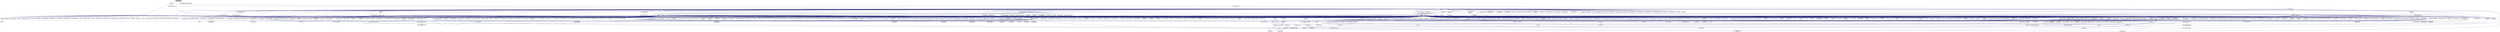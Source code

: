 digraph "default_executor.hpp"
{
  edge [fontname="Helvetica",fontsize="10",labelfontname="Helvetica",labelfontsize="10"];
  node [fontname="Helvetica",fontsize="10",shape=record];
  Node93 [label="default_executor.hpp",height=0.2,width=0.4,color="black", fillcolor="grey75", style="filled", fontcolor="black"];
  Node93 -> Node94 [dir="back",color="midnightblue",fontsize="10",style="solid",fontname="Helvetica"];
  Node94 [label="thread_executors.hpp",height=0.2,width=0.4,color="black", fillcolor="white", style="filled",URL="$de/dc6/thread__executors_8hpp.html"];
  Node94 -> Node95 [dir="back",color="midnightblue",fontsize="10",style="solid",fontname="Helvetica"];
  Node95 [label="async_io_action.cpp",height=0.2,width=0.4,color="black", fillcolor="white", style="filled",URL="$d3/df5/async__io__action_8cpp.html"];
  Node94 -> Node96 [dir="back",color="midnightblue",fontsize="10",style="solid",fontname="Helvetica"];
  Node96 [label="async_io_simple.cpp",height=0.2,width=0.4,color="black", fillcolor="white", style="filled",URL="$da/db7/async__io__simple_8cpp.html"];
  Node94 -> Node97 [dir="back",color="midnightblue",fontsize="10",style="solid",fontname="Helvetica"];
  Node97 [label="qt.cpp",height=0.2,width=0.4,color="black", fillcolor="white", style="filled",URL="$df/d90/qt_8cpp.html"];
  Node94 -> Node98 [dir="back",color="midnightblue",fontsize="10",style="solid",fontname="Helvetica"];
  Node98 [label="fractals_executor.cpp",height=0.2,width=0.4,color="black", fillcolor="white", style="filled",URL="$d9/da9/fractals__executor_8cpp.html"];
  Node94 -> Node99 [dir="back",color="midnightblue",fontsize="10",style="solid",fontname="Helvetica"];
  Node99 [label="simple_future_continuation.cpp",height=0.2,width=0.4,color="black", fillcolor="white", style="filled",URL="$d8/d3c/simple__future__continuation_8cpp.html"];
  Node94 -> Node100 [dir="back",color="midnightblue",fontsize="10",style="solid",fontname="Helvetica"];
  Node100 [label="thread_pool_executor\l_1114.cpp",height=0.2,width=0.4,color="black", fillcolor="white", style="filled",URL="$d8/d63/thread__pool__executor__1114_8cpp.html"];
  Node94 -> Node101 [dir="back",color="midnightblue",fontsize="10",style="solid",fontname="Helvetica"];
  Node101 [label="thread_suspension_executor.cpp",height=0.2,width=0.4,color="black", fillcolor="white", style="filled",URL="$de/d9f/thread__suspension__executor_8cpp.html"];
  Node93 -> Node102 [dir="back",color="midnightblue",fontsize="10",style="solid",fontname="Helvetica"];
  Node102 [label="default_executor.hpp",height=0.2,width=0.4,color="black", fillcolor="white", style="filled",URL="$dc/df1/parallel_2executors_2default__executor_8hpp.html"];
  Node102 -> Node103 [dir="back",color="midnightblue",fontsize="10",style="solid",fontname="Helvetica"];
  Node103 [label="executors.hpp",height=0.2,width=0.4,color="black", fillcolor="white", style="filled",URL="$d6/d4e/parallel_2executors_8hpp.html"];
  Node103 -> Node104 [dir="back",color="midnightblue",fontsize="10",style="solid",fontname="Helvetica"];
  Node104 [label="oversubscribing_resource\l_partitioner.cpp",height=0.2,width=0.4,color="black", fillcolor="white", style="filled",URL="$dd/dee/oversubscribing__resource__partitioner_8cpp.html"];
  Node103 -> Node105 [dir="back",color="midnightblue",fontsize="10",style="solid",fontname="Helvetica"];
  Node105 [label="simple_resource_partitioner.cpp",height=0.2,width=0.4,color="black", fillcolor="white", style="filled",URL="$d5/df9/simple__resource__partitioner_8cpp.html"];
  Node103 -> Node106 [dir="back",color="midnightblue",fontsize="10",style="solid",fontname="Helvetica"];
  Node106 [label="parallel_executors.hpp",height=0.2,width=0.4,color="black", fillcolor="white", style="filled",URL="$d5/d19/parallel__executors_8hpp.html"];
  Node106 -> Node107 [dir="back",color="midnightblue",fontsize="10",style="solid",fontname="Helvetica"];
  Node107 [label="cublas_matmul.cpp",height=0.2,width=0.4,color="black", fillcolor="white", style="filled",URL="$dd/d84/cublas__matmul_8cpp.html"];
  Node106 -> Node108 [dir="back",color="midnightblue",fontsize="10",style="solid",fontname="Helvetica"];
  Node108 [label="component_with_executor.cpp",height=0.2,width=0.4,color="black", fillcolor="white", style="filled",URL="$d4/d20/component__with__executor_8cpp.html"];
  Node106 -> Node109 [dir="back",color="midnightblue",fontsize="10",style="solid",fontname="Helvetica"];
  Node109 [label="transpose_block_numa.cpp",height=0.2,width=0.4,color="black", fillcolor="white", style="filled",URL="$dd/d3b/transpose__block__numa_8cpp.html"];
  Node106 -> Node110 [dir="back",color="midnightblue",fontsize="10",style="solid",fontname="Helvetica"];
  Node110 [label="stream.cpp",height=0.2,width=0.4,color="black", fillcolor="white", style="filled",URL="$da/d5f/stream_8cpp.html"];
  Node106 -> Node111 [dir="back",color="midnightblue",fontsize="10",style="solid",fontname="Helvetica"];
  Node111 [label="is_executor_1691.cpp",height=0.2,width=0.4,color="black", fillcolor="white", style="filled",URL="$d2/d1e/is__executor__1691_8cpp.html"];
  Node106 -> Node112 [dir="back",color="midnightblue",fontsize="10",style="solid",fontname="Helvetica"];
  Node112 [label="distribution_policy\l_executor.cpp",height=0.2,width=0.4,color="black", fillcolor="white", style="filled",URL="$da/d92/distribution__policy__executor_8cpp.html"];
  Node106 -> Node113 [dir="back",color="midnightblue",fontsize="10",style="solid",fontname="Helvetica"];
  Node113 [label="distribution_policy\l_executor_v1.cpp",height=0.2,width=0.4,color="black", fillcolor="white", style="filled",URL="$dd/d43/distribution__policy__executor__v1_8cpp.html"];
  Node106 -> Node114 [dir="back",color="midnightblue",fontsize="10",style="solid",fontname="Helvetica"];
  Node114 [label="apply_local_executor.cpp",height=0.2,width=0.4,color="black", fillcolor="white", style="filled",URL="$db/d84/apply__local__executor_8cpp.html"];
  Node106 -> Node115 [dir="back",color="midnightblue",fontsize="10",style="solid",fontname="Helvetica"];
  Node115 [label="apply_local_executor\l_v1.cpp",height=0.2,width=0.4,color="black", fillcolor="white", style="filled",URL="$dd/d53/apply__local__executor__v1_8cpp.html"];
  Node106 -> Node116 [dir="back",color="midnightblue",fontsize="10",style="solid",fontname="Helvetica"];
  Node116 [label="async_local_executor.cpp",height=0.2,width=0.4,color="black", fillcolor="white", style="filled",URL="$d4/dce/async__local__executor_8cpp.html"];
  Node106 -> Node117 [dir="back",color="midnightblue",fontsize="10",style="solid",fontname="Helvetica"];
  Node117 [label="async_local_executor\l_v1.cpp",height=0.2,width=0.4,color="black", fillcolor="white", style="filled",URL="$da/d4a/async__local__executor__v1_8cpp.html"];
  Node106 -> Node118 [dir="back",color="midnightblue",fontsize="10",style="solid",fontname="Helvetica"];
  Node118 [label="future_then_executor.cpp",height=0.2,width=0.4,color="black", fillcolor="white", style="filled",URL="$df/dbe/future__then__executor_8cpp.html"];
  Node106 -> Node119 [dir="back",color="midnightblue",fontsize="10",style="solid",fontname="Helvetica"];
  Node119 [label="future_then_executor\l_v1.cpp",height=0.2,width=0.4,color="black", fillcolor="white", style="filled",URL="$de/dc5/future__then__executor__v1_8cpp.html"];
  Node106 -> Node120 [dir="back",color="midnightblue",fontsize="10",style="solid",fontname="Helvetica"];
  Node120 [label="local_dataflow_executor.cpp",height=0.2,width=0.4,color="black", fillcolor="white", style="filled",URL="$d2/d73/local__dataflow__executor_8cpp.html"];
  Node106 -> Node121 [dir="back",color="midnightblue",fontsize="10",style="solid",fontname="Helvetica"];
  Node121 [label="local_dataflow_executor\l_v1.cpp",height=0.2,width=0.4,color="black", fillcolor="white", style="filled",URL="$df/d49/local__dataflow__executor__v1_8cpp.html"];
  Node106 -> Node122 [dir="back",color="midnightblue",fontsize="10",style="solid",fontname="Helvetica"];
  Node122 [label="destroy_tests.hpp",height=0.2,width=0.4,color="black", fillcolor="white", style="filled",URL="$db/d13/destroy__tests_8hpp.html"];
  Node122 -> Node123 [dir="back",color="midnightblue",fontsize="10",style="solid",fontname="Helvetica"];
  Node123 [label="destroy.cpp",height=0.2,width=0.4,color="black", fillcolor="white", style="filled",URL="$dd/d93/destroy_8cpp.html"];
  Node106 -> Node124 [dir="back",color="midnightblue",fontsize="10",style="solid",fontname="Helvetica"];
  Node124 [label="foreach_tests.hpp",height=0.2,width=0.4,color="black", fillcolor="white", style="filled",URL="$d4/d2c/algorithms_2foreach__tests_8hpp.html"];
  Node124 -> Node125 [dir="back",color="midnightblue",fontsize="10",style="solid",fontname="Helvetica"];
  Node125 [label="foreach.cpp",height=0.2,width=0.4,color="black", fillcolor="white", style="filled",URL="$d1/d33/foreach_8cpp.html"];
  Node124 -> Node126 [dir="back",color="midnightblue",fontsize="10",style="solid",fontname="Helvetica"];
  Node126 [label="foreach_executors.cpp",height=0.2,width=0.4,color="black", fillcolor="white", style="filled",URL="$d3/d54/foreach__executors_8cpp.html"];
  Node124 -> Node127 [dir="back",color="midnightblue",fontsize="10",style="solid",fontname="Helvetica"];
  Node127 [label="foreach_executors_v1.cpp",height=0.2,width=0.4,color="black", fillcolor="white", style="filled",URL="$dd/dda/foreach__executors__v1_8cpp.html"];
  Node124 -> Node128 [dir="back",color="midnightblue",fontsize="10",style="solid",fontname="Helvetica"];
  Node128 [label="foreachn.cpp",height=0.2,width=0.4,color="black", fillcolor="white", style="filled",URL="$d3/d1b/foreachn_8cpp.html"];
  Node124 -> Node129 [dir="back",color="midnightblue",fontsize="10",style="solid",fontname="Helvetica"];
  Node129 [label="foreach_datapar.cpp",height=0.2,width=0.4,color="black", fillcolor="white", style="filled",URL="$da/dfb/foreach__datapar_8cpp.html"];
  Node124 -> Node130 [dir="back",color="midnightblue",fontsize="10",style="solid",fontname="Helvetica"];
  Node130 [label="foreachn_datapar.cpp",height=0.2,width=0.4,color="black", fillcolor="white", style="filled",URL="$d3/ddd/foreachn__datapar_8cpp.html"];
  Node124 -> Node131 [dir="back",color="midnightblue",fontsize="10",style="solid",fontname="Helvetica"];
  Node131 [label="executor_parameters.cpp",height=0.2,width=0.4,color="black", fillcolor="white", style="filled",URL="$dc/d90/executor__parameters_8cpp.html"];
  Node124 -> Node132 [dir="back",color="midnightblue",fontsize="10",style="solid",fontname="Helvetica"];
  Node132 [label="executor_parameters\l_timer_hooks.cpp",height=0.2,width=0.4,color="black", fillcolor="white", style="filled",URL="$d4/d85/executor__parameters__timer__hooks_8cpp.html"];
  Node124 -> Node133 [dir="back",color="midnightblue",fontsize="10",style="solid",fontname="Helvetica"];
  Node133 [label="persistent_executor\l_parameters.cpp",height=0.2,width=0.4,color="black", fillcolor="white", style="filled",URL="$db/d9b/persistent__executor__parameters_8cpp.html"];
  Node106 -> Node134 [dir="back",color="midnightblue",fontsize="10",style="solid",fontname="Helvetica"];
  Node134 [label="foreach_tests_prefetching.hpp",height=0.2,width=0.4,color="black", fillcolor="white", style="filled",URL="$de/d0e/foreach__tests__prefetching_8hpp.html"];
  Node134 -> Node135 [dir="back",color="midnightblue",fontsize="10",style="solid",fontname="Helvetica"];
  Node135 [label="foreach_prefetching.cpp",height=0.2,width=0.4,color="black", fillcolor="white", style="filled",URL="$d4/df0/foreach__prefetching_8cpp.html"];
  Node134 -> Node136 [dir="back",color="midnightblue",fontsize="10",style="solid",fontname="Helvetica"];
  Node136 [label="foreach_prefetching\l_executors_v1.cpp",height=0.2,width=0.4,color="black", fillcolor="white", style="filled",URL="$dd/d50/foreach__prefetching__executors__v1_8cpp.html"];
  Node106 -> Node137 [dir="back",color="midnightblue",fontsize="10",style="solid",fontname="Helvetica"];
  Node137 [label="inclusive_scan_tests.hpp",height=0.2,width=0.4,color="black", fillcolor="white", style="filled",URL="$d1/d1e/inclusive__scan__tests_8hpp.html"];
  Node137 -> Node138 [dir="back",color="midnightblue",fontsize="10",style="solid",fontname="Helvetica"];
  Node138 [label="inclusive_scan.cpp",height=0.2,width=0.4,color="black", fillcolor="white", style="filled",URL="$d4/d31/inclusive__scan_8cpp.html"];
  Node137 -> Node139 [dir="back",color="midnightblue",fontsize="10",style="solid",fontname="Helvetica"];
  Node139 [label="inclusive_scan_executors\l_v1.cpp",height=0.2,width=0.4,color="black", fillcolor="white", style="filled",URL="$da/dda/inclusive__scan__executors__v1_8cpp.html"];
  Node106 -> Node140 [dir="back",color="midnightblue",fontsize="10",style="solid",fontname="Helvetica"];
  Node140 [label="is_sorted_tests.hpp",height=0.2,width=0.4,color="black", fillcolor="white", style="filled",URL="$d7/d7f/is__sorted__tests_8hpp.html"];
  Node140 -> Node141 [dir="back",color="midnightblue",fontsize="10",style="solid",fontname="Helvetica"];
  Node141 [label="is_sorted.cpp",height=0.2,width=0.4,color="black", fillcolor="white", style="filled",URL="$df/d8f/is__sorted_8cpp.html"];
  Node140 -> Node142 [dir="back",color="midnightblue",fontsize="10",style="solid",fontname="Helvetica"];
  Node142 [label="is_sorted_executors\l_v1.cpp",height=0.2,width=0.4,color="black", fillcolor="white", style="filled",URL="$d1/d98/is__sorted__executors__v1_8cpp.html"];
  Node106 -> Node143 [dir="back",color="midnightblue",fontsize="10",style="solid",fontname="Helvetica"];
  Node143 [label="uninitialized_copy\l_tests.hpp",height=0.2,width=0.4,color="black", fillcolor="white", style="filled",URL="$d4/dae/uninitialized__copy__tests_8hpp.html"];
  Node143 -> Node144 [dir="back",color="midnightblue",fontsize="10",style="solid",fontname="Helvetica"];
  Node144 [label="uninitialized_copy.cpp",height=0.2,width=0.4,color="black", fillcolor="white", style="filled",URL="$d7/d92/uninitialized__copy_8cpp.html"];
  Node143 -> Node145 [dir="back",color="midnightblue",fontsize="10",style="solid",fontname="Helvetica"];
  Node145 [label="uninitialized_copy\l_executors_v1.cpp",height=0.2,width=0.4,color="black", fillcolor="white", style="filled",URL="$da/d28/uninitialized__copy__executors__v1_8cpp.html"];
  Node106 -> Node146 [dir="back",color="midnightblue",fontsize="10",style="solid",fontname="Helvetica"];
  Node146 [label="uninitialized_default\l_construct_tests.hpp",height=0.2,width=0.4,color="black", fillcolor="white", style="filled",URL="$de/def/uninitialized__default__construct__tests_8hpp.html"];
  Node146 -> Node147 [dir="back",color="midnightblue",fontsize="10",style="solid",fontname="Helvetica"];
  Node147 [label="uninitialized_default\l_construct.cpp",height=0.2,width=0.4,color="black", fillcolor="white", style="filled",URL="$d0/d35/uninitialized__default__construct_8cpp.html"];
  Node106 -> Node148 [dir="back",color="midnightblue",fontsize="10",style="solid",fontname="Helvetica"];
  Node148 [label="uninitialized_move\l_tests.hpp",height=0.2,width=0.4,color="black", fillcolor="white", style="filled",URL="$d4/daa/uninitialized__move__tests_8hpp.html"];
  Node148 -> Node149 [dir="back",color="midnightblue",fontsize="10",style="solid",fontname="Helvetica"];
  Node149 [label="uninitialized_move.cpp",height=0.2,width=0.4,color="black", fillcolor="white", style="filled",URL="$d9/da0/uninitialized__move_8cpp.html"];
  Node106 -> Node150 [dir="back",color="midnightblue",fontsize="10",style="solid",fontname="Helvetica"];
  Node150 [label="uninitialized_value\l_construct_tests.hpp",height=0.2,width=0.4,color="black", fillcolor="white", style="filled",URL="$dc/d40/uninitialized__value__construct__tests_8hpp.html"];
  Node150 -> Node151 [dir="back",color="midnightblue",fontsize="10",style="solid",fontname="Helvetica"];
  Node151 [label="uninitialized_value\l_construct.cpp",height=0.2,width=0.4,color="black", fillcolor="white", style="filled",URL="$de/d0f/uninitialized__value__construct_8cpp.html"];
  Node106 -> Node152 [dir="back",color="midnightblue",fontsize="10",style="solid",fontname="Helvetica"];
  Node152 [label="bulk_async.cpp",height=0.2,width=0.4,color="black", fillcolor="white", style="filled",URL="$d2/d56/bulk__async_8cpp.html"];
  Node106 -> Node153 [dir="back",color="midnightblue",fontsize="10",style="solid",fontname="Helvetica"];
  Node153 [label="bulk_async_v1.cpp",height=0.2,width=0.4,color="black", fillcolor="white", style="filled",URL="$d5/d1d/bulk__async__v1_8cpp.html"];
  Node106 -> Node154 [dir="back",color="midnightblue",fontsize="10",style="solid",fontname="Helvetica"];
  Node154 [label="created_executor.cpp",height=0.2,width=0.4,color="black", fillcolor="white", style="filled",URL="$d9/dca/created__executor_8cpp.html"];
  Node106 -> Node155 [dir="back",color="midnightblue",fontsize="10",style="solid",fontname="Helvetica"];
  Node155 [label="created_executor_v1.cpp",height=0.2,width=0.4,color="black", fillcolor="white", style="filled",URL="$de/ddd/created__executor__v1_8cpp.html"];
  Node106 -> Node131 [dir="back",color="midnightblue",fontsize="10",style="solid",fontname="Helvetica"];
  Node106 -> Node132 [dir="back",color="midnightblue",fontsize="10",style="solid",fontname="Helvetica"];
  Node106 -> Node156 [dir="back",color="midnightblue",fontsize="10",style="solid",fontname="Helvetica"];
  Node156 [label="minimal_async_executor.cpp",height=0.2,width=0.4,color="black", fillcolor="white", style="filled",URL="$d8/d83/minimal__async__executor_8cpp.html"];
  Node106 -> Node157 [dir="back",color="midnightblue",fontsize="10",style="solid",fontname="Helvetica"];
  Node157 [label="minimal_async_executor\l_v1.cpp",height=0.2,width=0.4,color="black", fillcolor="white", style="filled",URL="$d3/d41/minimal__async__executor__v1_8cpp.html"];
  Node106 -> Node158 [dir="back",color="midnightblue",fontsize="10",style="solid",fontname="Helvetica"];
  Node158 [label="minimal_sync_executor.cpp",height=0.2,width=0.4,color="black", fillcolor="white", style="filled",URL="$d3/ded/minimal__sync__executor_8cpp.html"];
  Node106 -> Node159 [dir="back",color="midnightblue",fontsize="10",style="solid",fontname="Helvetica"];
  Node159 [label="minimal_sync_executor\l_v1.cpp",height=0.2,width=0.4,color="black", fillcolor="white", style="filled",URL="$d8/d5e/minimal__sync__executor__v1_8cpp.html"];
  Node106 -> Node160 [dir="back",color="midnightblue",fontsize="10",style="solid",fontname="Helvetica"];
  Node160 [label="minimal_timed_async\l_executor.cpp",height=0.2,width=0.4,color="black", fillcolor="white", style="filled",URL="$d7/de3/minimal__timed__async__executor_8cpp.html"];
  Node106 -> Node161 [dir="back",color="midnightblue",fontsize="10",style="solid",fontname="Helvetica"];
  Node161 [label="minimal_timed_async\l_executor_v1.cpp",height=0.2,width=0.4,color="black", fillcolor="white", style="filled",URL="$dc/d41/minimal__timed__async__executor__v1_8cpp.html"];
  Node106 -> Node162 [dir="back",color="midnightblue",fontsize="10",style="solid",fontname="Helvetica"];
  Node162 [label="minimal_timed_sync\l_executor.cpp",height=0.2,width=0.4,color="black", fillcolor="white", style="filled",URL="$d0/dc2/minimal__timed__sync__executor_8cpp.html"];
  Node106 -> Node163 [dir="back",color="midnightblue",fontsize="10",style="solid",fontname="Helvetica"];
  Node163 [label="minimal_timed_sync\l_executor_v1.cpp",height=0.2,width=0.4,color="black", fillcolor="white", style="filled",URL="$d8/db4/minimal__timed__sync__executor__v1_8cpp.html"];
  Node106 -> Node164 [dir="back",color="midnightblue",fontsize="10",style="solid",fontname="Helvetica"];
  Node164 [label="parallel_executor.cpp",height=0.2,width=0.4,color="black", fillcolor="white", style="filled",URL="$de/d9d/parallel__executor_8cpp.html"];
  Node106 -> Node165 [dir="back",color="midnightblue",fontsize="10",style="solid",fontname="Helvetica"];
  Node165 [label="parallel_executor_v1.cpp",height=0.2,width=0.4,color="black", fillcolor="white", style="filled",URL="$d4/db4/parallel__executor__v1_8cpp.html"];
  Node106 -> Node166 [dir="back",color="midnightblue",fontsize="10",style="solid",fontname="Helvetica"];
  Node166 [label="parallel_fork_executor.cpp",height=0.2,width=0.4,color="black", fillcolor="white", style="filled",URL="$d3/d7a/parallel__fork__executor_8cpp.html"];
  Node106 -> Node167 [dir="back",color="midnightblue",fontsize="10",style="solid",fontname="Helvetica"];
  Node167 [label="parallel_fork_executor\l_v1.cpp",height=0.2,width=0.4,color="black", fillcolor="white", style="filled",URL="$d2/d6e/parallel__fork__executor__v1_8cpp.html"];
  Node106 -> Node133 [dir="back",color="midnightblue",fontsize="10",style="solid",fontname="Helvetica"];
  Node106 -> Node168 [dir="back",color="midnightblue",fontsize="10",style="solid",fontname="Helvetica"];
  Node168 [label="sequenced_executor.cpp",height=0.2,width=0.4,color="black", fillcolor="white", style="filled",URL="$db/d8b/sequenced__executor_8cpp.html"];
  Node106 -> Node169 [dir="back",color="midnightblue",fontsize="10",style="solid",fontname="Helvetica"];
  Node169 [label="sequential_executor\l_v1.cpp",height=0.2,width=0.4,color="black", fillcolor="white", style="filled",URL="$dc/d59/sequential__executor__v1_8cpp.html"];
  Node106 -> Node170 [dir="back",color="midnightblue",fontsize="10",style="solid",fontname="Helvetica"];
  Node170 [label="shared_parallel_executor.cpp",height=0.2,width=0.4,color="black", fillcolor="white", style="filled",URL="$d9/d62/shared__parallel__executor_8cpp.html"];
  Node106 -> Node171 [dir="back",color="midnightblue",fontsize="10",style="solid",fontname="Helvetica"];
  Node171 [label="shared_parallel_executor\l_v1.cpp",height=0.2,width=0.4,color="black", fillcolor="white", style="filled",URL="$d3/d6f/shared__parallel__executor__v1_8cpp.html"];
  Node106 -> Node172 [dir="back",color="midnightblue",fontsize="10",style="solid",fontname="Helvetica"];
  Node172 [label="timed_parallel_executor.cpp",height=0.2,width=0.4,color="black", fillcolor="white", style="filled",URL="$d6/d72/timed__parallel__executor_8cpp.html"];
  Node106 -> Node173 [dir="back",color="midnightblue",fontsize="10",style="solid",fontname="Helvetica"];
  Node173 [label="timed_parallel_executor\l_v1.cpp",height=0.2,width=0.4,color="black", fillcolor="white", style="filled",URL="$d7/dd1/timed__parallel__executor__v1_8cpp.html"];
  Node106 -> Node174 [dir="back",color="midnightblue",fontsize="10",style="solid",fontname="Helvetica"];
  Node174 [label="timed_this_thread_executors.cpp",height=0.2,width=0.4,color="black", fillcolor="white", style="filled",URL="$dc/dc3/timed__this__thread__executors_8cpp.html"];
  Node106 -> Node175 [dir="back",color="midnightblue",fontsize="10",style="solid",fontname="Helvetica"];
  Node175 [label="timed_this_thread_executors\l_v1.cpp",height=0.2,width=0.4,color="black", fillcolor="white", style="filled",URL="$d2/d52/timed__this__thread__executors__v1_8cpp.html"];
  Node106 -> Node176 [dir="back",color="midnightblue",fontsize="10",style="solid",fontname="Helvetica"];
  Node176 [label="timed_thread_pool_executors.cpp",height=0.2,width=0.4,color="black", fillcolor="white", style="filled",URL="$d7/d74/timed__thread__pool__executors_8cpp.html"];
  Node106 -> Node177 [dir="back",color="midnightblue",fontsize="10",style="solid",fontname="Helvetica"];
  Node177 [label="timed_thread_pool_executors\l_v1.cpp",height=0.2,width=0.4,color="black", fillcolor="white", style="filled",URL="$dd/d64/timed__thread__pool__executors__v1_8cpp.html"];
  Node106 -> Node178 [dir="back",color="midnightblue",fontsize="10",style="solid",fontname="Helvetica"];
  Node178 [label="resource_manager.cpp",height=0.2,width=0.4,color="black", fillcolor="white", style="filled",URL="$d8/d2f/tests_2unit_2threads_2resource__manager_8cpp.html"];
  Node103 -> Node179 [dir="back",color="midnightblue",fontsize="10",style="solid",fontname="Helvetica"];
  Node179 [label="execution.hpp",height=0.2,width=0.4,color="black", fillcolor="white", style="filled",URL="$d7/d7f/execution_8hpp.html"];
  Node179 -> Node180 [dir="back",color="midnightblue",fontsize="10",style="solid",fontname="Helvetica"];
  Node180 [label="parallel_execution.hpp",height=0.2,width=0.4,color="black", fillcolor="white", style="filled",URL="$dd/d31/parallel__execution_8hpp.html"];
  Node180 -> Node181 [dir="back",color="midnightblue",fontsize="10",style="solid",fontname="Helvetica"];
  Node181 [label="customize_async.cpp",height=0.2,width=0.4,color="black", fillcolor="white", style="filled",URL="$d0/d82/customize__async_8cpp.html"];
  Node180 -> Node152 [dir="back",color="midnightblue",fontsize="10",style="solid",fontname="Helvetica"];
  Node180 -> Node178 [dir="back",color="midnightblue",fontsize="10",style="solid",fontname="Helvetica"];
  Node179 -> Node182 [dir="back",color="midnightblue",fontsize="10",style="solid",fontname="Helvetica"];
  Node182 [label="barrier_hang.cpp",height=0.2,width=0.4,color="black", fillcolor="white", style="filled",URL="$dd/d8b/barrier__hang_8cpp.html"];
  Node93 -> Node183 [dir="back",color="midnightblue",fontsize="10",style="solid",fontname="Helvetica"];
  Node183 [label="executors.hpp",height=0.2,width=0.4,color="black", fillcolor="white", style="filled",URL="$d1/d96/runtime_2threads_2executors_8hpp.html"];
  Node183 -> Node184 [dir="back",color="midnightblue",fontsize="10",style="solid",fontname="Helvetica"];
  Node184 [label="threads.hpp",height=0.2,width=0.4,color="black", fillcolor="white", style="filled",URL="$d8/df1/threads_8hpp.html"];
  Node184 -> Node185 [dir="back",color="midnightblue",fontsize="10",style="solid",fontname="Helvetica"];
  Node185 [label="cancelable_action.hpp",height=0.2,width=0.4,color="black", fillcolor="white", style="filled",URL="$d5/d4d/server_2cancelable__action_8hpp.html"];
  Node185 -> Node186 [dir="back",color="midnightblue",fontsize="10",style="solid",fontname="Helvetica"];
  Node186 [label="cancelable_action.cpp",height=0.2,width=0.4,color="black", fillcolor="white", style="filled",URL="$d5/d0c/cancelable__action_8cpp.html"];
  Node185 -> Node187 [dir="back",color="midnightblue",fontsize="10",style="solid",fontname="Helvetica"];
  Node187 [label="cancelable_action.hpp",height=0.2,width=0.4,color="black", fillcolor="white", style="filled",URL="$d0/da3/stubs_2cancelable__action_8hpp.html"];
  Node187 -> Node188 [dir="back",color="midnightblue",fontsize="10",style="solid",fontname="Helvetica"];
  Node188 [label="cancelable_action.hpp",height=0.2,width=0.4,color="black", fillcolor="white", style="filled",URL="$d6/d28/cancelable__action_8hpp.html"];
  Node188 -> Node189 [dir="back",color="midnightblue",fontsize="10",style="solid",fontname="Helvetica"];
  Node189 [label="cancelable_action_client.cpp",height=0.2,width=0.4,color="black", fillcolor="white", style="filled",URL="$d1/db8/cancelable__action__client_8cpp.html"];
  Node184 -> Node190 [dir="back",color="midnightblue",fontsize="10",style="solid",fontname="Helvetica"];
  Node190 [label="widget.hpp",height=0.2,width=0.4,color="black", fillcolor="white", style="filled",URL="$d8/d24/widget_8hpp.html"];
  Node190 -> Node97 [dir="back",color="midnightblue",fontsize="10",style="solid",fontname="Helvetica"];
  Node190 -> Node191 [dir="back",color="midnightblue",fontsize="10",style="solid",fontname="Helvetica"];
  Node191 [label="widget.cpp",height=0.2,width=0.4,color="black", fillcolor="white", style="filled",URL="$da/d15/widget_8cpp.html"];
  Node184 -> Node192 [dir="back",color="midnightblue",fontsize="10",style="solid",fontname="Helvetica"];
  Node192 [label="enumerate_threads.cpp",height=0.2,width=0.4,color="black", fillcolor="white", style="filled",URL="$d3/dd4/enumerate__threads_8cpp.html"];
  Node184 -> Node193 [dir="back",color="midnightblue",fontsize="10",style="solid",fontname="Helvetica"];
  Node193 [label="interval_timer.cpp",height=0.2,width=0.4,color="black", fillcolor="white", style="filled",URL="$de/df1/examples_2quickstart_2interval__timer_8cpp.html"];
  Node184 -> Node194 [dir="back",color="midnightblue",fontsize="10",style="solid",fontname="Helvetica"];
  Node194 [label="shared_mutex.cpp",height=0.2,width=0.4,color="black", fillcolor="white", style="filled",URL="$da/d0b/shared__mutex_8cpp.html"];
  Node184 -> Node99 [dir="back",color="midnightblue",fontsize="10",style="solid",fontname="Helvetica"];
  Node184 -> Node110 [dir="back",color="midnightblue",fontsize="10",style="solid",fontname="Helvetica"];
  Node184 -> Node195 [dir="back",color="midnightblue",fontsize="10",style="solid",fontname="Helvetica"];
  Node195 [label="dataflow_791.cpp",height=0.2,width=0.4,color="black", fillcolor="white", style="filled",URL="$d6/da1/dataflow__791_8cpp.html"];
  Node184 -> Node196 [dir="back",color="midnightblue",fontsize="10",style="solid",fontname="Helvetica"];
  Node196 [label="future_timed_wait_1025.cpp",height=0.2,width=0.4,color="black", fillcolor="white", style="filled",URL="$de/d7d/future__timed__wait__1025_8cpp.html"];
  Node184 -> Node197 [dir="back",color="midnightblue",fontsize="10",style="solid",fontname="Helvetica"];
  Node197 [label="use_all_cores_2262.cpp",height=0.2,width=0.4,color="black", fillcolor="white", style="filled",URL="$d2/d10/use__all__cores__2262_8cpp.html"];
  Node184 -> Node198 [dir="back",color="midnightblue",fontsize="10",style="solid",fontname="Helvetica"];
  Node198 [label="await.cpp",height=0.2,width=0.4,color="black", fillcolor="white", style="filled",URL="$d6/d41/await_8cpp.html"];
  Node184 -> Node199 [dir="back",color="midnightblue",fontsize="10",style="solid",fontname="Helvetica"];
  Node199 [label="counting_semaphore.cpp",height=0.2,width=0.4,color="black", fillcolor="white", style="filled",URL="$df/de9/counting__semaphore_8cpp.html"];
  Node184 -> Node200 [dir="back",color="midnightblue",fontsize="10",style="solid",fontname="Helvetica"];
  Node200 [label="future.cpp",height=0.2,width=0.4,color="black", fillcolor="white", style="filled",URL="$d6/d4d/future_8cpp.html"];
  Node184 -> Node201 [dir="back",color="midnightblue",fontsize="10",style="solid",fontname="Helvetica"];
  Node201 [label="future_then.cpp",height=0.2,width=0.4,color="black", fillcolor="white", style="filled",URL="$df/da5/future__then_8cpp.html"];
  Node184 -> Node118 [dir="back",color="midnightblue",fontsize="10",style="solid",fontname="Helvetica"];
  Node184 -> Node119 [dir="back",color="midnightblue",fontsize="10",style="solid",fontname="Helvetica"];
  Node184 -> Node202 [dir="back",color="midnightblue",fontsize="10",style="solid",fontname="Helvetica"];
  Node202 [label="future_wait.cpp",height=0.2,width=0.4,color="black", fillcolor="white", style="filled",URL="$d6/d2f/future__wait_8cpp.html"];
  Node184 -> Node203 [dir="back",color="midnightblue",fontsize="10",style="solid",fontname="Helvetica"];
  Node203 [label="local_barrier.cpp",height=0.2,width=0.4,color="black", fillcolor="white", style="filled",URL="$d2/db4/tests_2unit_2lcos_2local__barrier_8cpp.html"];
  Node184 -> Node204 [dir="back",color="midnightblue",fontsize="10",style="solid",fontname="Helvetica"];
  Node204 [label="local_dataflow.cpp",height=0.2,width=0.4,color="black", fillcolor="white", style="filled",URL="$d9/d92/local__dataflow_8cpp.html"];
  Node184 -> Node120 [dir="back",color="midnightblue",fontsize="10",style="solid",fontname="Helvetica"];
  Node184 -> Node121 [dir="back",color="midnightblue",fontsize="10",style="solid",fontname="Helvetica"];
  Node184 -> Node205 [dir="back",color="midnightblue",fontsize="10",style="solid",fontname="Helvetica"];
  Node205 [label="local_dataflow_std\l_array.cpp",height=0.2,width=0.4,color="black", fillcolor="white", style="filled",URL="$db/dcb/local__dataflow__std__array_8cpp.html"];
  Node184 -> Node206 [dir="back",color="midnightblue",fontsize="10",style="solid",fontname="Helvetica"];
  Node206 [label="local_event.cpp",height=0.2,width=0.4,color="black", fillcolor="white", style="filled",URL="$df/d9a/local__event_8cpp.html"];
  Node184 -> Node207 [dir="back",color="midnightblue",fontsize="10",style="solid",fontname="Helvetica"];
  Node207 [label="packaged_action.cpp",height=0.2,width=0.4,color="black", fillcolor="white", style="filled",URL="$d3/d63/packaged__action_8cpp.html"];
  Node184 -> Node208 [dir="back",color="midnightblue",fontsize="10",style="solid",fontname="Helvetica"];
  Node208 [label="promise.cpp",height=0.2,width=0.4,color="black", fillcolor="white", style="filled",URL="$d1/d4f/tests_2unit_2lcos_2promise_8cpp.html"];
  Node184 -> Node209 [dir="back",color="midnightblue",fontsize="10",style="solid",fontname="Helvetica"];
  Node209 [label="shared_future.cpp",height=0.2,width=0.4,color="black", fillcolor="white", style="filled",URL="$d3/d69/shared__future_8cpp.html"];
  Node184 -> Node210 [dir="back",color="midnightblue",fontsize="10",style="solid",fontname="Helvetica"];
  Node210 [label="shared_mutex1.cpp",height=0.2,width=0.4,color="black", fillcolor="white", style="filled",URL="$d8/d57/shared__mutex1_8cpp.html"];
  Node184 -> Node211 [dir="back",color="midnightblue",fontsize="10",style="solid",fontname="Helvetica"];
  Node211 [label="shared_mutex2.cpp",height=0.2,width=0.4,color="black", fillcolor="white", style="filled",URL="$d1/d40/shared__mutex2_8cpp.html"];
  Node184 -> Node212 [dir="back",color="midnightblue",fontsize="10",style="solid",fontname="Helvetica"];
  Node212 [label="sliding_semaphore.cpp",height=0.2,width=0.4,color="black", fillcolor="white", style="filled",URL="$d2/d38/sliding__semaphore_8cpp.html"];
  Node184 -> Node213 [dir="back",color="midnightblue",fontsize="10",style="solid",fontname="Helvetica"];
  Node213 [label="when_all.cpp",height=0.2,width=0.4,color="black", fillcolor="white", style="filled",URL="$da/d18/when__all_8cpp.html"];
  Node184 -> Node214 [dir="back",color="midnightblue",fontsize="10",style="solid",fontname="Helvetica"];
  Node214 [label="when_all_std_array.cpp",height=0.2,width=0.4,color="black", fillcolor="white", style="filled",URL="$d0/dfc/when__all__std__array_8cpp.html"];
  Node184 -> Node215 [dir="back",color="midnightblue",fontsize="10",style="solid",fontname="Helvetica"];
  Node215 [label="when_any.cpp",height=0.2,width=0.4,color="black", fillcolor="white", style="filled",URL="$d7/d30/when__any_8cpp.html"];
  Node184 -> Node216 [dir="back",color="midnightblue",fontsize="10",style="solid",fontname="Helvetica"];
  Node216 [label="when_any_std_array.cpp",height=0.2,width=0.4,color="black", fillcolor="white", style="filled",URL="$d3/d3d/when__any__std__array_8cpp.html"];
  Node184 -> Node217 [dir="back",color="midnightblue",fontsize="10",style="solid",fontname="Helvetica"];
  Node217 [label="when_each.cpp",height=0.2,width=0.4,color="black", fillcolor="white", style="filled",URL="$d0/d95/when__each_8cpp.html"];
  Node184 -> Node218 [dir="back",color="midnightblue",fontsize="10",style="solid",fontname="Helvetica"];
  Node218 [label="when_some.cpp",height=0.2,width=0.4,color="black", fillcolor="white", style="filled",URL="$dc/d48/when__some_8cpp.html"];
  Node184 -> Node219 [dir="back",color="midnightblue",fontsize="10",style="solid",fontname="Helvetica"];
  Node219 [label="when_some_std_array.cpp",height=0.2,width=0.4,color="black", fillcolor="white", style="filled",URL="$df/d4d/when__some__std__array_8cpp.html"];
  Node184 -> Node220 [dir="back",color="midnightblue",fontsize="10",style="solid",fontname="Helvetica"];
  Node220 [label="foreach_projection.cpp",height=0.2,width=0.4,color="black", fillcolor="white", style="filled",URL="$d3/d3e/foreach__projection_8cpp.html"];
  Node184 -> Node221 [dir="back",color="midnightblue",fontsize="10",style="solid",fontname="Helvetica"];
  Node221 [label="foreach_range.cpp",height=0.2,width=0.4,color="black", fillcolor="white", style="filled",URL="$d1/d8e/foreach__range_8cpp.html"];
  Node184 -> Node222 [dir="back",color="midnightblue",fontsize="10",style="solid",fontname="Helvetica"];
  Node222 [label="foreach_range_projection.cpp",height=0.2,width=0.4,color="black", fillcolor="white", style="filled",URL="$d6/d56/foreach__range__projection_8cpp.html"];
  Node184 -> Node223 [dir="back",color="midnightblue",fontsize="10",style="solid",fontname="Helvetica"];
  Node223 [label="resource_partitioner.cpp",height=0.2,width=0.4,color="black", fillcolor="white", style="filled",URL="$d8/dd8/resource__partitioner_8cpp.html"];
  Node184 -> Node224 [dir="back",color="midnightblue",fontsize="10",style="solid",fontname="Helvetica"];
  Node224 [label="thread_affinity.cpp",height=0.2,width=0.4,color="black", fillcolor="white", style="filled",URL="$da/dce/thread__affinity_8cpp.html"];
  Node184 -> Node225 [dir="back",color="midnightblue",fontsize="10",style="solid",fontname="Helvetica"];
  Node225 [label="tss.cpp",height=0.2,width=0.4,color="black", fillcolor="white", style="filled",URL="$dc/d69/tests_2unit_2threads_2tss_8cpp.html"];
  Node184 -> Node226 [dir="back",color="midnightblue",fontsize="10",style="solid",fontname="Helvetica"];
  Node226 [label="parse_affinity_options.cpp",height=0.2,width=0.4,color="black", fillcolor="white", style="filled",URL="$d2/db7/tests_2unit_2util_2parse__affinity__options_8cpp.html"];
  Node184 -> Node227 [dir="back",color="midnightblue",fontsize="10",style="solid",fontname="Helvetica"];
  Node227 [label="unwrap.cpp",height=0.2,width=0.4,color="black", fillcolor="white", style="filled",URL="$df/d62/unwrap_8cpp.html"];
  Node183 -> Node228 [dir="back",color="midnightblue",fontsize="10",style="solid",fontname="Helvetica"];
  Node228 [label="executor_component.hpp",height=0.2,width=0.4,color="black", fillcolor="white", style="filled",URL="$df/d2f/executor__component_8hpp.html"];
  Node228 -> Node229 [dir="back",color="midnightblue",fontsize="10",style="solid",fontname="Helvetica"];
  Node229 [label="components.hpp",height=0.2,width=0.4,color="black", fillcolor="white", style="filled",URL="$d2/d8d/components_8hpp.html"];
  Node229 -> Node230 [dir="back",color="midnightblue",fontsize="10",style="solid",fontname="Helvetica"];
  Node230 [label="accumulator.hpp",height=0.2,width=0.4,color="black", fillcolor="white", style="filled",URL="$d4/d9d/server_2accumulator_8hpp.html"];
  Node230 -> Node231 [dir="back",color="midnightblue",fontsize="10",style="solid",fontname="Helvetica"];
  Node231 [label="accumulator.cpp",height=0.2,width=0.4,color="black", fillcolor="white", style="filled",URL="$d1/d81/accumulator_8cpp.html"];
  Node230 -> Node232 [dir="back",color="midnightblue",fontsize="10",style="solid",fontname="Helvetica"];
  Node232 [label="accumulator.hpp",height=0.2,width=0.4,color="black", fillcolor="white", style="filled",URL="$d8/d5e/accumulator_8hpp.html"];
  Node232 -> Node233 [dir="back",color="midnightblue",fontsize="10",style="solid",fontname="Helvetica"];
  Node233 [label="accumulator_client.cpp",height=0.2,width=0.4,color="black", fillcolor="white", style="filled",URL="$d7/dd0/accumulator__client_8cpp.html"];
  Node229 -> Node232 [dir="back",color="midnightblue",fontsize="10",style="solid",fontname="Helvetica"];
  Node229 -> Node234 [dir="back",color="midnightblue",fontsize="10",style="solid",fontname="Helvetica"];
  Node234 [label="template_accumulator.hpp",height=0.2,width=0.4,color="black", fillcolor="white", style="filled",URL="$d0/d3f/server_2template__accumulator_8hpp.html"];
  Node234 -> Node235 [dir="back",color="midnightblue",fontsize="10",style="solid",fontname="Helvetica"];
  Node235 [label="template_accumulator.hpp",height=0.2,width=0.4,color="black", fillcolor="white", style="filled",URL="$dd/da9/template__accumulator_8hpp.html"];
  Node235 -> Node236 [dir="back",color="midnightblue",fontsize="10",style="solid",fontname="Helvetica"];
  Node236 [label="template_accumulator\l_client.cpp",height=0.2,width=0.4,color="black", fillcolor="white", style="filled",URL="$df/d93/template__accumulator__client_8cpp.html"];
  Node229 -> Node237 [dir="back",color="midnightblue",fontsize="10",style="solid",fontname="Helvetica"];
  Node237 [label="template_function_accumulator.hpp",height=0.2,width=0.4,color="black", fillcolor="white", style="filled",URL="$d7/da6/server_2template__function__accumulator_8hpp.html"];
  Node237 -> Node238 [dir="back",color="midnightblue",fontsize="10",style="solid",fontname="Helvetica"];
  Node238 [label="template_function_accumulator.cpp",height=0.2,width=0.4,color="black", fillcolor="white", style="filled",URL="$d5/d02/template__function__accumulator_8cpp.html"];
  Node237 -> Node239 [dir="back",color="midnightblue",fontsize="10",style="solid",fontname="Helvetica"];
  Node239 [label="template_function_accumulator.hpp",height=0.2,width=0.4,color="black", fillcolor="white", style="filled",URL="$d3/de9/template__function__accumulator_8hpp.html"];
  Node239 -> Node240 [dir="back",color="midnightblue",fontsize="10",style="solid",fontname="Helvetica"];
  Node240 [label="template_function_accumulator\l_client.cpp",height=0.2,width=0.4,color="black", fillcolor="white", style="filled",URL="$d0/dc6/template__function__accumulator__client_8cpp.html"];
  Node229 -> Node235 [dir="back",color="midnightblue",fontsize="10",style="solid",fontname="Helvetica"];
  Node229 -> Node238 [dir="back",color="midnightblue",fontsize="10",style="solid",fontname="Helvetica"];
  Node229 -> Node239 [dir="back",color="midnightblue",fontsize="10",style="solid",fontname="Helvetica"];
  Node229 -> Node241 [dir="back",color="midnightblue",fontsize="10",style="solid",fontname="Helvetica"];
  Node241 [label="allgather_module.cpp",height=0.2,width=0.4,color="black", fillcolor="white", style="filled",URL="$df/de4/allgather__module_8cpp.html"];
  Node229 -> Node242 [dir="back",color="midnightblue",fontsize="10",style="solid",fontname="Helvetica"];
  Node242 [label="allgather.hpp",height=0.2,width=0.4,color="black", fillcolor="white", style="filled",URL="$d4/d4a/allgather_8hpp.html"];
  Node242 -> Node241 [dir="back",color="midnightblue",fontsize="10",style="solid",fontname="Helvetica"];
  Node242 -> Node243 [dir="back",color="midnightblue",fontsize="10",style="solid",fontname="Helvetica"];
  Node243 [label="allgather.cpp",height=0.2,width=0.4,color="black", fillcolor="white", style="filled",URL="$d7/d06/allgather_8cpp.html"];
  Node242 -> Node244 [dir="back",color="midnightblue",fontsize="10",style="solid",fontname="Helvetica"];
  Node244 [label="ag_client.cpp",height=0.2,width=0.4,color="black", fillcolor="white", style="filled",URL="$d4/d5d/ag__client_8cpp.html"];
  Node229 -> Node245 [dir="back",color="midnightblue",fontsize="10",style="solid",fontname="Helvetica"];
  Node245 [label="allgather_and_gate.hpp",height=0.2,width=0.4,color="black", fillcolor="white", style="filled",URL="$d9/dbb/allgather__and__gate_8hpp.html"];
  Node245 -> Node241 [dir="back",color="midnightblue",fontsize="10",style="solid",fontname="Helvetica"];
  Node245 -> Node246 [dir="back",color="midnightblue",fontsize="10",style="solid",fontname="Helvetica"];
  Node246 [label="allgather_and_gate.cpp",height=0.2,width=0.4,color="black", fillcolor="white", style="filled",URL="$d1/d56/allgather__and__gate_8cpp.html"];
  Node245 -> Node244 [dir="back",color="midnightblue",fontsize="10",style="solid",fontname="Helvetica"];
  Node229 -> Node186 [dir="back",color="midnightblue",fontsize="10",style="solid",fontname="Helvetica"];
  Node229 -> Node185 [dir="back",color="midnightblue",fontsize="10",style="solid",fontname="Helvetica"];
  Node229 -> Node188 [dir="back",color="midnightblue",fontsize="10",style="solid",fontname="Helvetica"];
  Node229 -> Node247 [dir="back",color="midnightblue",fontsize="10",style="solid",fontname="Helvetica"];
  Node247 [label="hello_world_component.hpp",height=0.2,width=0.4,color="black", fillcolor="white", style="filled",URL="$df/df0/hello__world__component_8hpp.html"];
  Node247 -> Node248 [dir="back",color="midnightblue",fontsize="10",style="solid",fontname="Helvetica"];
  Node248 [label="hello_world_client.cpp",height=0.2,width=0.4,color="black", fillcolor="white", style="filled",URL="$d5/da6/hello__world__client_8cpp.html"];
  Node247 -> Node249 [dir="back",color="midnightblue",fontsize="10",style="solid",fontname="Helvetica"];
  Node249 [label="hello_world_component.cpp",height=0.2,width=0.4,color="black", fillcolor="white", style="filled",URL="$d8/daa/hello__world__component_8cpp.html"];
  Node229 -> Node250 [dir="back",color="midnightblue",fontsize="10",style="solid",fontname="Helvetica"];
  Node250 [label="row.hpp",height=0.2,width=0.4,color="black", fillcolor="white", style="filled",URL="$de/d74/server_2row_8hpp.html"];
  Node250 -> Node251 [dir="back",color="midnightblue",fontsize="10",style="solid",fontname="Helvetica"];
  Node251 [label="row.hpp",height=0.2,width=0.4,color="black", fillcolor="white", style="filled",URL="$dc/d69/row_8hpp.html"];
  Node251 -> Node252 [dir="back",color="midnightblue",fontsize="10",style="solid",fontname="Helvetica"];
  Node252 [label="grid.hpp",height=0.2,width=0.4,color="black", fillcolor="white", style="filled",URL="$dc/d8a/grid_8hpp.html"];
  Node252 -> Node253 [dir="back",color="midnightblue",fontsize="10",style="solid",fontname="Helvetica"];
  Node253 [label="jacobi.cpp",height=0.2,width=0.4,color="black", fillcolor="white", style="filled",URL="$d2/d27/jacobi_8cpp.html"];
  Node252 -> Node254 [dir="back",color="midnightblue",fontsize="10",style="solid",fontname="Helvetica"];
  Node254 [label="solver.hpp",height=0.2,width=0.4,color="black", fillcolor="white", style="filled",URL="$db/d9a/server_2solver_8hpp.html"];
  Node254 -> Node255 [dir="back",color="midnightblue",fontsize="10",style="solid",fontname="Helvetica"];
  Node255 [label="solver.hpp",height=0.2,width=0.4,color="black", fillcolor="white", style="filled",URL="$d2/d1c/solver_8hpp.html"];
  Node255 -> Node253 [dir="back",color="midnightblue",fontsize="10",style="solid",fontname="Helvetica"];
  Node254 -> Node256 [dir="back",color="midnightblue",fontsize="10",style="solid",fontname="Helvetica"];
  Node256 [label="solver.cpp",height=0.2,width=0.4,color="black", fillcolor="white", style="filled",URL="$d6/d94/solver_8cpp.html"];
  Node252 -> Node255 [dir="back",color="midnightblue",fontsize="10",style="solid",fontname="Helvetica"];
  Node252 -> Node257 [dir="back",color="midnightblue",fontsize="10",style="solid",fontname="Helvetica"];
  Node257 [label="grid.cpp",height=0.2,width=0.4,color="black", fillcolor="white", style="filled",URL="$d6/d1b/jacobi__component_2grid_8cpp.html"];
  Node251 -> Node258 [dir="back",color="midnightblue",fontsize="10",style="solid",fontname="Helvetica"];
  Node258 [label="stencil_iterator.hpp",height=0.2,width=0.4,color="black", fillcolor="white", style="filled",URL="$dc/d5c/server_2stencil__iterator_8hpp.html"];
  Node258 -> Node254 [dir="back",color="midnightblue",fontsize="10",style="solid",fontname="Helvetica"];
  Node258 -> Node259 [dir="back",color="midnightblue",fontsize="10",style="solid",fontname="Helvetica"];
  Node259 [label="stencil_iterator.cpp",height=0.2,width=0.4,color="black", fillcolor="white", style="filled",URL="$d6/de1/server_2stencil__iterator_8cpp.html"];
  Node258 -> Node260 [dir="back",color="midnightblue",fontsize="10",style="solid",fontname="Helvetica"];
  Node260 [label="stencil_iterator.cpp",height=0.2,width=0.4,color="black", fillcolor="white", style="filled",URL="$d7/d71/stencil__iterator_8cpp.html"];
  Node251 -> Node257 [dir="back",color="midnightblue",fontsize="10",style="solid",fontname="Helvetica"];
  Node250 -> Node261 [dir="back",color="midnightblue",fontsize="10",style="solid",fontname="Helvetica"];
  Node261 [label="row.cpp",height=0.2,width=0.4,color="black", fillcolor="white", style="filled",URL="$d3/d86/server_2row_8cpp.html"];
  Node229 -> Node258 [dir="back",color="midnightblue",fontsize="10",style="solid",fontname="Helvetica"];
  Node229 -> Node254 [dir="back",color="midnightblue",fontsize="10",style="solid",fontname="Helvetica"];
  Node229 -> Node262 [dir="back",color="midnightblue",fontsize="10",style="solid",fontname="Helvetica"];
  Node262 [label="jacobi_component.cpp",height=0.2,width=0.4,color="black", fillcolor="white", style="filled",URL="$d1/d25/jacobi__component_8cpp.html"];
  Node229 -> Node263 [dir="back",color="midnightblue",fontsize="10",style="solid",fontname="Helvetica"];
  Node263 [label="nqueen.hpp",height=0.2,width=0.4,color="black", fillcolor="white", style="filled",URL="$de/d58/server_2nqueen_8hpp.html"];
  Node263 -> Node264 [dir="back",color="midnightblue",fontsize="10",style="solid",fontname="Helvetica"];
  Node264 [label="nqueen.cpp",height=0.2,width=0.4,color="black", fillcolor="white", style="filled",URL="$db/dca/nqueen_8cpp.html"];
  Node263 -> Node265 [dir="back",color="midnightblue",fontsize="10",style="solid",fontname="Helvetica"];
  Node265 [label="nqueen.hpp",height=0.2,width=0.4,color="black", fillcolor="white", style="filled",URL="$da/dfd/stubs_2nqueen_8hpp.html"];
  Node265 -> Node266 [dir="back",color="midnightblue",fontsize="10",style="solid",fontname="Helvetica"];
  Node266 [label="nqueen.hpp",height=0.2,width=0.4,color="black", fillcolor="white", style="filled",URL="$d0/d07/nqueen_8hpp.html"];
  Node266 -> Node267 [dir="back",color="midnightblue",fontsize="10",style="solid",fontname="Helvetica"];
  Node267 [label="nqueen_client.cpp",height=0.2,width=0.4,color="black", fillcolor="white", style="filled",URL="$d3/d5e/nqueen__client_8cpp.html"];
  Node229 -> Node268 [dir="back",color="midnightblue",fontsize="10",style="solid",fontname="Helvetica"];
  Node268 [label="sine.cpp",height=0.2,width=0.4,color="black", fillcolor="white", style="filled",URL="$d3/d0d/server_2sine_8cpp.html"];
  Node229 -> Node269 [dir="back",color="midnightblue",fontsize="10",style="solid",fontname="Helvetica"];
  Node269 [label="component_ctors.cpp",height=0.2,width=0.4,color="black", fillcolor="white", style="filled",URL="$d3/d2a/component__ctors_8cpp.html"];
  Node229 -> Node270 [dir="back",color="midnightblue",fontsize="10",style="solid",fontname="Helvetica"];
  Node270 [label="component_in_executable.cpp",height=0.2,width=0.4,color="black", fillcolor="white", style="filled",URL="$d8/d4b/component__in__executable_8cpp.html"];
  Node229 -> Node271 [dir="back",color="midnightblue",fontsize="10",style="solid",fontname="Helvetica"];
  Node271 [label="component_inheritance.cpp",height=0.2,width=0.4,color="black", fillcolor="white", style="filled",URL="$d8/d55/component__inheritance_8cpp.html"];
  Node229 -> Node108 [dir="back",color="midnightblue",fontsize="10",style="solid",fontname="Helvetica"];
  Node229 -> Node272 [dir="back",color="midnightblue",fontsize="10",style="solid",fontname="Helvetica"];
  Node272 [label="factorial.cpp",height=0.2,width=0.4,color="black", fillcolor="white", style="filled",URL="$d9/d00/factorial_8cpp.html"];
  Node229 -> Node273 [dir="back",color="midnightblue",fontsize="10",style="solid",fontname="Helvetica"];
  Node273 [label="hello_world.cpp",height=0.2,width=0.4,color="black", fillcolor="white", style="filled",URL="$d0/d67/hello__world_8cpp.html"];
  Node229 -> Node274 [dir="back",color="midnightblue",fontsize="10",style="solid",fontname="Helvetica"];
  Node274 [label="latch_local.cpp",height=0.2,width=0.4,color="black", fillcolor="white", style="filled",URL="$dd/dd3/latch__local_8cpp.html"];
  Node229 -> Node275 [dir="back",color="midnightblue",fontsize="10",style="solid",fontname="Helvetica"];
  Node275 [label="latch_remote.cpp",height=0.2,width=0.4,color="black", fillcolor="white", style="filled",URL="$df/d59/latch__remote_8cpp.html"];
  Node229 -> Node276 [dir="back",color="midnightblue",fontsize="10",style="solid",fontname="Helvetica"];
  Node276 [label="pingpong.cpp",height=0.2,width=0.4,color="black", fillcolor="white", style="filled",URL="$dd/d4d/pingpong_8cpp.html"];
  Node229 -> Node277 [dir="back",color="midnightblue",fontsize="10",style="solid",fontname="Helvetica"];
  Node277 [label="random_mem_access.hpp",height=0.2,width=0.4,color="black", fillcolor="white", style="filled",URL="$d0/d19/server_2random__mem__access_8hpp.html"];
  Node277 -> Node278 [dir="back",color="midnightblue",fontsize="10",style="solid",fontname="Helvetica"];
  Node278 [label="random_mem_access.cpp",height=0.2,width=0.4,color="black", fillcolor="white", style="filled",URL="$d1/d51/random__mem__access_8cpp.html"];
  Node277 -> Node279 [dir="back",color="midnightblue",fontsize="10",style="solid",fontname="Helvetica"];
  Node279 [label="random_mem_access.hpp",height=0.2,width=0.4,color="black", fillcolor="white", style="filled",URL="$d3/d32/stubs_2random__mem__access_8hpp.html"];
  Node279 -> Node280 [dir="back",color="midnightblue",fontsize="10",style="solid",fontname="Helvetica"];
  Node280 [label="random_mem_access.hpp",height=0.2,width=0.4,color="black", fillcolor="white", style="filled",URL="$db/de8/random__mem__access_8hpp.html"];
  Node280 -> Node281 [dir="back",color="midnightblue",fontsize="10",style="solid",fontname="Helvetica"];
  Node281 [label="random_mem_access_client.cpp",height=0.2,width=0.4,color="black", fillcolor="white", style="filled",URL="$df/d1b/random__mem__access__client_8cpp.html"];
  Node229 -> Node282 [dir="back",color="midnightblue",fontsize="10",style="solid",fontname="Helvetica"];
  Node282 [label="sheneos_compare.cpp",height=0.2,width=0.4,color="black", fillcolor="white", style="filled",URL="$dc/d11/sheneos__compare_8cpp.html"];
  Node229 -> Node283 [dir="back",color="midnightblue",fontsize="10",style="solid",fontname="Helvetica"];
  Node283 [label="throttle.hpp",height=0.2,width=0.4,color="black", fillcolor="white", style="filled",URL="$db/dc9/server_2throttle_8hpp.html"];
  Node283 -> Node284 [dir="back",color="midnightblue",fontsize="10",style="solid",fontname="Helvetica"];
  Node284 [label="throttle.cpp",height=0.2,width=0.4,color="black", fillcolor="white", style="filled",URL="$de/d56/server_2throttle_8cpp.html"];
  Node283 -> Node285 [dir="back",color="midnightblue",fontsize="10",style="solid",fontname="Helvetica"];
  Node285 [label="throttle.hpp",height=0.2,width=0.4,color="black", fillcolor="white", style="filled",URL="$d5/dec/stubs_2throttle_8hpp.html"];
  Node285 -> Node286 [dir="back",color="midnightblue",fontsize="10",style="solid",fontname="Helvetica"];
  Node286 [label="throttle.hpp",height=0.2,width=0.4,color="black", fillcolor="white", style="filled",URL="$d2/d2e/throttle_8hpp.html"];
  Node286 -> Node287 [dir="back",color="midnightblue",fontsize="10",style="solid",fontname="Helvetica"];
  Node287 [label="throttle.cpp",height=0.2,width=0.4,color="black", fillcolor="white", style="filled",URL="$db/d02/throttle_8cpp.html"];
  Node286 -> Node288 [dir="back",color="midnightblue",fontsize="10",style="solid",fontname="Helvetica"];
  Node288 [label="throttle_client.cpp",height=0.2,width=0.4,color="black", fillcolor="white", style="filled",URL="$d0/db7/throttle__client_8cpp.html"];
  Node229 -> Node288 [dir="back",color="midnightblue",fontsize="10",style="solid",fontname="Helvetica"];
  Node229 -> Node289 [dir="back",color="midnightblue",fontsize="10",style="solid",fontname="Helvetica"];
  Node289 [label="simple_central_tuplespace.hpp",height=0.2,width=0.4,color="black", fillcolor="white", style="filled",URL="$db/d69/server_2simple__central__tuplespace_8hpp.html"];
  Node289 -> Node290 [dir="back",color="midnightblue",fontsize="10",style="solid",fontname="Helvetica"];
  Node290 [label="simple_central_tuplespace.cpp",height=0.2,width=0.4,color="black", fillcolor="white", style="filled",URL="$d3/dec/simple__central__tuplespace_8cpp.html"];
  Node289 -> Node291 [dir="back",color="midnightblue",fontsize="10",style="solid",fontname="Helvetica"];
  Node291 [label="simple_central_tuplespace.hpp",height=0.2,width=0.4,color="black", fillcolor="white", style="filled",URL="$d0/d4b/stubs_2simple__central__tuplespace_8hpp.html"];
  Node291 -> Node292 [dir="back",color="midnightblue",fontsize="10",style="solid",fontname="Helvetica"];
  Node292 [label="simple_central_tuplespace.hpp",height=0.2,width=0.4,color="black", fillcolor="white", style="filled",URL="$d5/ddd/simple__central__tuplespace_8hpp.html"];
  Node292 -> Node293 [dir="back",color="midnightblue",fontsize="10",style="solid",fontname="Helvetica"];
  Node293 [label="simple_central_tuplespace\l_client.cpp",height=0.2,width=0.4,color="black", fillcolor="white", style="filled",URL="$d1/d7b/simple__central__tuplespace__client_8cpp.html"];
  Node229 -> Node294 [dir="back",color="midnightblue",fontsize="10",style="solid",fontname="Helvetica"];
  Node294 [label="tuples_warehouse.hpp",height=0.2,width=0.4,color="black", fillcolor="white", style="filled",URL="$da/de6/tuples__warehouse_8hpp.html"];
  Node294 -> Node289 [dir="back",color="midnightblue",fontsize="10",style="solid",fontname="Helvetica"];
  Node229 -> Node292 [dir="back",color="midnightblue",fontsize="10",style="solid",fontname="Helvetica"];
  Node229 -> Node295 [dir="back",color="midnightblue",fontsize="10",style="solid",fontname="Helvetica"];
  Node295 [label="iostreams.hpp",height=0.2,width=0.4,color="black", fillcolor="white", style="filled",URL="$de/d22/iostreams_8hpp.html"];
  Node295 -> Node243 [dir="back",color="midnightblue",fontsize="10",style="solid",fontname="Helvetica"];
  Node295 -> Node246 [dir="back",color="midnightblue",fontsize="10",style="solid",fontname="Helvetica"];
  Node295 -> Node95 [dir="back",color="midnightblue",fontsize="10",style="solid",fontname="Helvetica"];
  Node295 -> Node296 [dir="back",color="midnightblue",fontsize="10",style="solid",fontname="Helvetica"];
  Node296 [label="async_io_external.cpp",height=0.2,width=0.4,color="black", fillcolor="white", style="filled",URL="$da/d9a/async__io__external_8cpp.html"];
  Node295 -> Node297 [dir="back",color="midnightblue",fontsize="10",style="solid",fontname="Helvetica"];
  Node297 [label="async_io_low_level.cpp",height=0.2,width=0.4,color="black", fillcolor="white", style="filled",URL="$dc/d10/async__io__low__level_8cpp.html"];
  Node295 -> Node96 [dir="back",color="midnightblue",fontsize="10",style="solid",fontname="Helvetica"];
  Node295 -> Node298 [dir="back",color="midnightblue",fontsize="10",style="solid",fontname="Helvetica"];
  Node298 [label="os_thread_num.cpp",height=0.2,width=0.4,color="black", fillcolor="white", style="filled",URL="$d2/dfb/os__thread__num_8cpp.html"];
  Node295 -> Node299 [dir="back",color="midnightblue",fontsize="10",style="solid",fontname="Helvetica"];
  Node299 [label="rnd_future_reduce.cpp",height=0.2,width=0.4,color="black", fillcolor="white", style="filled",URL="$d1/db5/rnd__future__reduce_8cpp.html"];
  Node295 -> Node300 [dir="back",color="midnightblue",fontsize="10",style="solid",fontname="Helvetica"];
  Node300 [label="heartbeat_console.cpp",height=0.2,width=0.4,color="black", fillcolor="white", style="filled",URL="$da/de8/heartbeat__console_8cpp.html"];
  Node295 -> Node249 [dir="back",color="midnightblue",fontsize="10",style="solid",fontname="Helvetica"];
  Node295 -> Node253 [dir="back",color="midnightblue",fontsize="10",style="solid",fontname="Helvetica"];
  Node295 -> Node258 [dir="back",color="midnightblue",fontsize="10",style="solid",fontname="Helvetica"];
  Node295 -> Node257 [dir="back",color="midnightblue",fontsize="10",style="solid",fontname="Helvetica"];
  Node295 -> Node301 [dir="back",color="midnightblue",fontsize="10",style="solid",fontname="Helvetica"];
  Node301 [label="access_counter_set.cpp",height=0.2,width=0.4,color="black", fillcolor="white", style="filled",URL="$dc/d52/access__counter__set_8cpp.html"];
  Node295 -> Node302 [dir="back",color="midnightblue",fontsize="10",style="solid",fontname="Helvetica"];
  Node302 [label="1d_wave_equation.cpp",height=0.2,width=0.4,color="black", fillcolor="white", style="filled",URL="$da/dab/1d__wave__equation_8cpp.html"];
  Node295 -> Node303 [dir="back",color="midnightblue",fontsize="10",style="solid",fontname="Helvetica"];
  Node303 [label="allow_unknown_options.cpp",height=0.2,width=0.4,color="black", fillcolor="white", style="filled",URL="$d9/dc9/allow__unknown__options_8cpp.html"];
  Node295 -> Node304 [dir="back",color="midnightblue",fontsize="10",style="solid",fontname="Helvetica"];
  Node304 [label="command_line_handling.cpp",height=0.2,width=0.4,color="black", fillcolor="white", style="filled",URL="$d4/d05/examples_2quickstart_2command__line__handling_8cpp.html"];
  Node295 -> Node269 [dir="back",color="midnightblue",fontsize="10",style="solid",fontname="Helvetica"];
  Node295 -> Node270 [dir="back",color="midnightblue",fontsize="10",style="solid",fontname="Helvetica"];
  Node295 -> Node271 [dir="back",color="midnightblue",fontsize="10",style="solid",fontname="Helvetica"];
  Node295 -> Node108 [dir="back",color="midnightblue",fontsize="10",style="solid",fontname="Helvetica"];
  Node295 -> Node181 [dir="back",color="midnightblue",fontsize="10",style="solid",fontname="Helvetica"];
  Node295 -> Node192 [dir="back",color="midnightblue",fontsize="10",style="solid",fontname="Helvetica"];
  Node295 -> Node305 [dir="back",color="midnightblue",fontsize="10",style="solid",fontname="Helvetica"];
  Node305 [label="error_handling.cpp",height=0.2,width=0.4,color="black", fillcolor="white", style="filled",URL="$d9/d96/error__handling_8cpp.html"];
  Node295 -> Node306 [dir="back",color="midnightblue",fontsize="10",style="solid",fontname="Helvetica"];
  Node306 [label="event_synchronization.cpp",height=0.2,width=0.4,color="black", fillcolor="white", style="filled",URL="$d0/d35/event__synchronization_8cpp.html"];
  Node295 -> Node307 [dir="back",color="midnightblue",fontsize="10",style="solid",fontname="Helvetica"];
  Node307 [label="fractals.cpp",height=0.2,width=0.4,color="black", fillcolor="white", style="filled",URL="$d8/d58/fractals_8cpp.html"];
  Node295 -> Node98 [dir="back",color="midnightblue",fontsize="10",style="solid",fontname="Helvetica"];
  Node295 -> Node273 [dir="back",color="midnightblue",fontsize="10",style="solid",fontname="Helvetica"];
  Node295 -> Node193 [dir="back",color="midnightblue",fontsize="10",style="solid",fontname="Helvetica"];
  Node295 -> Node308 [dir="back",color="midnightblue",fontsize="10",style="solid",fontname="Helvetica"];
  Node308 [label="local_channel.cpp",height=0.2,width=0.4,color="black", fillcolor="white", style="filled",URL="$d0/d3e/local__channel_8cpp.html"];
  Node295 -> Node276 [dir="back",color="midnightblue",fontsize="10",style="solid",fontname="Helvetica"];
  Node295 -> Node194 [dir="back",color="midnightblue",fontsize="10",style="solid",fontname="Helvetica"];
  Node295 -> Node309 [dir="back",color="midnightblue",fontsize="10",style="solid",fontname="Helvetica"];
  Node309 [label="sierpinski.cpp",height=0.2,width=0.4,color="black", fillcolor="white", style="filled",URL="$d3/d7e/sierpinski_8cpp.html"];
  Node295 -> Node99 [dir="back",color="midnightblue",fontsize="10",style="solid",fontname="Helvetica"];
  Node295 -> Node310 [dir="back",color="midnightblue",fontsize="10",style="solid",fontname="Helvetica"];
  Node310 [label="simplest_hello_world.cpp",height=0.2,width=0.4,color="black", fillcolor="white", style="filled",URL="$d7/ddc/simplest__hello__world_8cpp.html"];
  Node295 -> Node311 [dir="back",color="midnightblue",fontsize="10",style="solid",fontname="Helvetica"];
  Node311 [label="sort_by_key_demo.cpp",height=0.2,width=0.4,color="black", fillcolor="white", style="filled",URL="$da/d20/sort__by__key__demo_8cpp.html"];
  Node295 -> Node312 [dir="back",color="midnightblue",fontsize="10",style="solid",fontname="Helvetica"];
  Node312 [label="timed_futures.cpp",height=0.2,width=0.4,color="black", fillcolor="white", style="filled",URL="$d6/d8d/timed__futures_8cpp.html"];
  Node295 -> Node313 [dir="back",color="midnightblue",fontsize="10",style="solid",fontname="Helvetica"];
  Node313 [label="vector_counting_dotproduct.cpp",height=0.2,width=0.4,color="black", fillcolor="white", style="filled",URL="$df/de9/vector__counting__dotproduct_8cpp.html"];
  Node295 -> Node314 [dir="back",color="midnightblue",fontsize="10",style="solid",fontname="Helvetica"];
  Node314 [label="vector_zip_dotproduct.cpp",height=0.2,width=0.4,color="black", fillcolor="white", style="filled",URL="$dc/d18/vector__zip__dotproduct_8cpp.html"];
  Node295 -> Node104 [dir="back",color="midnightblue",fontsize="10",style="solid",fontname="Helvetica"];
  Node295 -> Node105 [dir="back",color="midnightblue",fontsize="10",style="solid",fontname="Helvetica"];
  Node295 -> Node315 [dir="back",color="midnightblue",fontsize="10",style="solid",fontname="Helvetica"];
  Node315 [label="thread_aware_timer.cpp",height=0.2,width=0.4,color="black", fillcolor="white", style="filled",URL="$df/d11/examples_2thread__aware__timer_2thread__aware__timer_8cpp.html"];
  Node295 -> Node293 [dir="back",color="midnightblue",fontsize="10",style="solid",fontname="Helvetica"];
  Node295 -> Node316 [dir="back",color="midnightblue",fontsize="10",style="solid",fontname="Helvetica"];
  Node316 [label="foreach_scaling.cpp",height=0.2,width=0.4,color="black", fillcolor="white", style="filled",URL="$d4/d94/foreach__scaling_8cpp.html"];
  Node295 -> Node317 [dir="back",color="midnightblue",fontsize="10",style="solid",fontname="Helvetica"];
  Node317 [label="future_overhead.cpp",height=0.2,width=0.4,color="black", fillcolor="white", style="filled",URL="$d3/d79/future__overhead_8cpp.html"];
  Node295 -> Node318 [dir="back",color="midnightblue",fontsize="10",style="solid",fontname="Helvetica"];
  Node318 [label="hpx_heterogeneous_timed\l_task_spawn.cpp",height=0.2,width=0.4,color="black", fillcolor="white", style="filled",URL="$dd/d27/hpx__heterogeneous__timed__task__spawn_8cpp.html"];
  Node295 -> Node319 [dir="back",color="midnightblue",fontsize="10",style="solid",fontname="Helvetica"];
  Node319 [label="hpx_homogeneous_timed\l_task_spawn_executors.cpp",height=0.2,width=0.4,color="black", fillcolor="white", style="filled",URL="$d1/d3b/hpx__homogeneous__timed__task__spawn__executors_8cpp.html"];
  Node295 -> Node320 [dir="back",color="midnightblue",fontsize="10",style="solid",fontname="Helvetica"];
  Node320 [label="parent_vs_child_stealing.cpp",height=0.2,width=0.4,color="black", fillcolor="white", style="filled",URL="$d2/d07/parent__vs__child__stealing_8cpp.html"];
  Node295 -> Node321 [dir="back",color="midnightblue",fontsize="10",style="solid",fontname="Helvetica"];
  Node321 [label="partitioned_vector\l_foreach.cpp",height=0.2,width=0.4,color="black", fillcolor="white", style="filled",URL="$df/d5f/partitioned__vector__foreach_8cpp.html"];
  Node295 -> Node322 [dir="back",color="midnightblue",fontsize="10",style="solid",fontname="Helvetica"];
  Node322 [label="serialization_overhead.cpp",height=0.2,width=0.4,color="black", fillcolor="white", style="filled",URL="$d3/df8/serialization__overhead_8cpp.html"];
  Node295 -> Node323 [dir="back",color="midnightblue",fontsize="10",style="solid",fontname="Helvetica"];
  Node323 [label="sizeof.cpp",height=0.2,width=0.4,color="black", fillcolor="white", style="filled",URL="$d3/d0f/sizeof_8cpp.html"];
  Node295 -> Node324 [dir="back",color="midnightblue",fontsize="10",style="solid",fontname="Helvetica"];
  Node324 [label="skynet.cpp",height=0.2,width=0.4,color="black", fillcolor="white", style="filled",URL="$d0/dc3/skynet_8cpp.html"];
  Node295 -> Node325 [dir="back",color="midnightblue",fontsize="10",style="solid",fontname="Helvetica"];
  Node325 [label="spinlock_overhead1.cpp",height=0.2,width=0.4,color="black", fillcolor="white", style="filled",URL="$d0/d32/spinlock__overhead1_8cpp.html"];
  Node295 -> Node326 [dir="back",color="midnightblue",fontsize="10",style="solid",fontname="Helvetica"];
  Node326 [label="spinlock_overhead2.cpp",height=0.2,width=0.4,color="black", fillcolor="white", style="filled",URL="$de/d55/spinlock__overhead2_8cpp.html"];
  Node295 -> Node327 [dir="back",color="midnightblue",fontsize="10",style="solid",fontname="Helvetica"];
  Node327 [label="stencil3_iterators.cpp",height=0.2,width=0.4,color="black", fillcolor="white", style="filled",URL="$db/d9e/stencil3__iterators_8cpp.html"];
  Node295 -> Node110 [dir="back",color="midnightblue",fontsize="10",style="solid",fontname="Helvetica"];
  Node295 -> Node328 [dir="back",color="midnightblue",fontsize="10",style="solid",fontname="Helvetica"];
  Node328 [label="transform_reduce_binary\l_scaling.cpp",height=0.2,width=0.4,color="black", fillcolor="white", style="filled",URL="$d1/dae/transform__reduce__binary__scaling_8cpp.html"];
  Node295 -> Node329 [dir="back",color="midnightblue",fontsize="10",style="solid",fontname="Helvetica"];
  Node329 [label="transform_reduce_scaling.cpp",height=0.2,width=0.4,color="black", fillcolor="white", style="filled",URL="$db/d2a/transform__reduce__scaling_8cpp.html"];
  Node295 -> Node330 [dir="back",color="midnightblue",fontsize="10",style="solid",fontname="Helvetica"];
  Node330 [label="wait_all_timings.cpp",height=0.2,width=0.4,color="black", fillcolor="white", style="filled",URL="$d5/da1/wait__all__timings_8cpp.html"];
  Node295 -> Node331 [dir="back",color="midnightblue",fontsize="10",style="solid",fontname="Helvetica"];
  Node331 [label="minmax_element_performance.cpp",height=0.2,width=0.4,color="black", fillcolor="white", style="filled",URL="$d9/d93/minmax__element__performance_8cpp.html"];
  Node295 -> Node332 [dir="back",color="midnightblue",fontsize="10",style="solid",fontname="Helvetica"];
  Node332 [label="osu_bcast.cpp",height=0.2,width=0.4,color="black", fillcolor="white", style="filled",URL="$d3/dca/osu__bcast_8cpp.html"];
  Node295 -> Node333 [dir="back",color="midnightblue",fontsize="10",style="solid",fontname="Helvetica"];
  Node333 [label="osu_bibw.cpp",height=0.2,width=0.4,color="black", fillcolor="white", style="filled",URL="$d2/d04/osu__bibw_8cpp.html"];
  Node295 -> Node334 [dir="back",color="midnightblue",fontsize="10",style="solid",fontname="Helvetica"];
  Node334 [label="osu_bw.cpp",height=0.2,width=0.4,color="black", fillcolor="white", style="filled",URL="$d4/d20/osu__bw_8cpp.html"];
  Node295 -> Node335 [dir="back",color="midnightblue",fontsize="10",style="solid",fontname="Helvetica"];
  Node335 [label="osu_latency.cpp",height=0.2,width=0.4,color="black", fillcolor="white", style="filled",URL="$df/d58/osu__latency_8cpp.html"];
  Node295 -> Node336 [dir="back",color="midnightblue",fontsize="10",style="solid",fontname="Helvetica"];
  Node336 [label="osu_multi_lat.cpp",height=0.2,width=0.4,color="black", fillcolor="white", style="filled",URL="$d7/d91/osu__multi__lat_8cpp.html"];
  Node295 -> Node337 [dir="back",color="midnightblue",fontsize="10",style="solid",fontname="Helvetica"];
  Node337 [label="osu_scatter.cpp",height=0.2,width=0.4,color="black", fillcolor="white", style="filled",URL="$d4/d4c/osu__scatter_8cpp.html"];
  Node295 -> Node338 [dir="back",color="midnightblue",fontsize="10",style="solid",fontname="Helvetica"];
  Node338 [label="pingpong_performance.cpp",height=0.2,width=0.4,color="black", fillcolor="white", style="filled",URL="$de/d03/pingpong__performance_8cpp.html"];
  Node295 -> Node339 [dir="back",color="midnightblue",fontsize="10",style="solid",fontname="Helvetica"];
  Node339 [label="plain_action_1330.cpp",height=0.2,width=0.4,color="black", fillcolor="white", style="filled",URL="$d4/def/plain__action__1330_8cpp.html"];
  Node295 -> Node340 [dir="back",color="midnightblue",fontsize="10",style="solid",fontname="Helvetica"];
  Node340 [label="client_1950.cpp",height=0.2,width=0.4,color="black", fillcolor="white", style="filled",URL="$d0/d79/client__1950_8cpp.html"];
  Node295 -> Node341 [dir="back",color="midnightblue",fontsize="10",style="solid",fontname="Helvetica"];
  Node341 [label="lost_output_2236.cpp",height=0.2,width=0.4,color="black", fillcolor="white", style="filled",URL="$db/dd0/lost__output__2236_8cpp.html"];
  Node295 -> Node342 [dir="back",color="midnightblue",fontsize="10",style="solid",fontname="Helvetica"];
  Node342 [label="no_output_1173.cpp",height=0.2,width=0.4,color="black", fillcolor="white", style="filled",URL="$de/d67/no__output__1173_8cpp.html"];
  Node295 -> Node343 [dir="back",color="midnightblue",fontsize="10",style="solid",fontname="Helvetica"];
  Node343 [label="dataflow_future_swap.cpp",height=0.2,width=0.4,color="black", fillcolor="white", style="filled",URL="$dc/d8c/dataflow__future__swap_8cpp.html"];
  Node295 -> Node344 [dir="back",color="midnightblue",fontsize="10",style="solid",fontname="Helvetica"];
  Node344 [label="dataflow_future_swap2.cpp",height=0.2,width=0.4,color="black", fillcolor="white", style="filled",URL="$d1/db3/dataflow__future__swap2_8cpp.html"];
  Node295 -> Node345 [dir="back",color="midnightblue",fontsize="10",style="solid",fontname="Helvetica"];
  Node345 [label="promise_1620.cpp",height=0.2,width=0.4,color="black", fillcolor="white", style="filled",URL="$d2/d67/promise__1620_8cpp.html"];
  Node295 -> Node346 [dir="back",color="midnightblue",fontsize="10",style="solid",fontname="Helvetica"];
  Node346 [label="wait_all_hang_1946.cpp",height=0.2,width=0.4,color="black", fillcolor="white", style="filled",URL="$d5/d69/wait__all__hang__1946_8cpp.html"];
  Node295 -> Node347 [dir="back",color="midnightblue",fontsize="10",style="solid",fontname="Helvetica"];
  Node347 [label="function_argument.cpp",height=0.2,width=0.4,color="black", fillcolor="white", style="filled",URL="$db/da3/function__argument_8cpp.html"];
  Node295 -> Node348 [dir="back",color="midnightblue",fontsize="10",style="solid",fontname="Helvetica"];
  Node348 [label="function_serialization\l_728.cpp",height=0.2,width=0.4,color="black", fillcolor="white", style="filled",URL="$d8/db1/function__serialization__728_8cpp.html"];
  Node295 -> Node349 [dir="back",color="midnightblue",fontsize="10",style="solid",fontname="Helvetica"];
  Node349 [label="managed_refcnt_checker.cpp",height=0.2,width=0.4,color="black", fillcolor="white", style="filled",URL="$d7/d11/server_2managed__refcnt__checker_8cpp.html"];
  Node295 -> Node350 [dir="back",color="midnightblue",fontsize="10",style="solid",fontname="Helvetica"];
  Node350 [label="simple_refcnt_checker.cpp",height=0.2,width=0.4,color="black", fillcolor="white", style="filled",URL="$d7/d14/server_2simple__refcnt__checker_8cpp.html"];
  Node295 -> Node351 [dir="back",color="midnightblue",fontsize="10",style="solid",fontname="Helvetica"];
  Node351 [label="credit_exhaustion.cpp",height=0.2,width=0.4,color="black", fillcolor="white", style="filled",URL="$d6/d80/credit__exhaustion_8cpp.html"];
  Node295 -> Node352 [dir="back",color="midnightblue",fontsize="10",style="solid",fontname="Helvetica"];
  Node352 [label="local_address_rebind.cpp",height=0.2,width=0.4,color="black", fillcolor="white", style="filled",URL="$d1/d4f/local__address__rebind_8cpp.html"];
  Node295 -> Node353 [dir="back",color="midnightblue",fontsize="10",style="solid",fontname="Helvetica"];
  Node353 [label="local_embedded_ref\l_to_local_object.cpp",height=0.2,width=0.4,color="black", fillcolor="white", style="filled",URL="$d6/d54/local__embedded__ref__to__local__object_8cpp.html"];
  Node295 -> Node354 [dir="back",color="midnightblue",fontsize="10",style="solid",fontname="Helvetica"];
  Node354 [label="local_embedded_ref\l_to_remote_object.cpp",height=0.2,width=0.4,color="black", fillcolor="white", style="filled",URL="$d6/d34/local__embedded__ref__to__remote__object_8cpp.html"];
  Node295 -> Node355 [dir="back",color="midnightblue",fontsize="10",style="solid",fontname="Helvetica"];
  Node355 [label="refcnted_symbol_to\l_local_object.cpp",height=0.2,width=0.4,color="black", fillcolor="white", style="filled",URL="$d9/deb/refcnted__symbol__to__local__object_8cpp.html"];
  Node295 -> Node356 [dir="back",color="midnightblue",fontsize="10",style="solid",fontname="Helvetica"];
  Node356 [label="refcnted_symbol_to\l_remote_object.cpp",height=0.2,width=0.4,color="black", fillcolor="white", style="filled",URL="$dd/d20/refcnted__symbol__to__remote__object_8cpp.html"];
  Node295 -> Node357 [dir="back",color="midnightblue",fontsize="10",style="solid",fontname="Helvetica"];
  Node357 [label="remote_embedded_ref\l_to_local_object.cpp",height=0.2,width=0.4,color="black", fillcolor="white", style="filled",URL="$d4/ded/remote__embedded__ref__to__local__object_8cpp.html"];
  Node295 -> Node358 [dir="back",color="midnightblue",fontsize="10",style="solid",fontname="Helvetica"];
  Node358 [label="remote_embedded_ref\l_to_remote_object.cpp",height=0.2,width=0.4,color="black", fillcolor="white", style="filled",URL="$dc/dca/remote__embedded__ref__to__remote__object_8cpp.html"];
  Node295 -> Node359 [dir="back",color="midnightblue",fontsize="10",style="solid",fontname="Helvetica"];
  Node359 [label="scoped_ref_to_local\l_object.cpp",height=0.2,width=0.4,color="black", fillcolor="white", style="filled",URL="$d6/da4/scoped__ref__to__local__object_8cpp.html"];
  Node295 -> Node360 [dir="back",color="midnightblue",fontsize="10",style="solid",fontname="Helvetica"];
  Node360 [label="scoped_ref_to_remote\l_object.cpp",height=0.2,width=0.4,color="black", fillcolor="white", style="filled",URL="$de/d85/scoped__ref__to__remote__object_8cpp.html"];
  Node295 -> Node361 [dir="back",color="midnightblue",fontsize="10",style="solid",fontname="Helvetica"];
  Node361 [label="split_credit.cpp",height=0.2,width=0.4,color="black", fillcolor="white", style="filled",URL="$dc/d1c/split__credit_8cpp.html"];
  Node295 -> Node362 [dir="back",color="midnightblue",fontsize="10",style="solid",fontname="Helvetica"];
  Node362 [label="uncounted_symbol_to\l_local_object.cpp",height=0.2,width=0.4,color="black", fillcolor="white", style="filled",URL="$de/d5f/uncounted__symbol__to__local__object_8cpp.html"];
  Node295 -> Node363 [dir="back",color="midnightblue",fontsize="10",style="solid",fontname="Helvetica"];
  Node363 [label="uncounted_symbol_to\l_remote_object.cpp",height=0.2,width=0.4,color="black", fillcolor="white", style="filled",URL="$d5/d86/uncounted__symbol__to__remote__object_8cpp.html"];
  Node295 -> Node364 [dir="back",color="midnightblue",fontsize="10",style="solid",fontname="Helvetica"];
  Node364 [label="test.cpp",height=0.2,width=0.4,color="black", fillcolor="white", style="filled",URL="$df/dac/test_8cpp.html"];
  Node295 -> Node365 [dir="back",color="midnightblue",fontsize="10",style="solid",fontname="Helvetica"];
  Node365 [label="inheritance_2_classes\l_abstract.cpp",height=0.2,width=0.4,color="black", fillcolor="white", style="filled",URL="$dd/d8e/inheritance__2__classes__abstract_8cpp.html"];
  Node295 -> Node366 [dir="back",color="midnightblue",fontsize="10",style="solid",fontname="Helvetica"];
  Node366 [label="inheritance_2_classes\l_concrete.cpp",height=0.2,width=0.4,color="black", fillcolor="white", style="filled",URL="$d8/dc5/inheritance__2__classes__concrete_8cpp.html"];
  Node295 -> Node367 [dir="back",color="midnightblue",fontsize="10",style="solid",fontname="Helvetica"];
  Node367 [label="inheritance_3_classes\l_1_abstract.cpp",height=0.2,width=0.4,color="black", fillcolor="white", style="filled",URL="$dc/dfb/inheritance__3__classes__1__abstract_8cpp.html"];
  Node295 -> Node368 [dir="back",color="midnightblue",fontsize="10",style="solid",fontname="Helvetica"];
  Node368 [label="inheritance_3_classes\l_2_abstract.cpp",height=0.2,width=0.4,color="black", fillcolor="white", style="filled",URL="$dd/d34/inheritance__3__classes__2__abstract_8cpp.html"];
  Node295 -> Node369 [dir="back",color="midnightblue",fontsize="10",style="solid",fontname="Helvetica"];
  Node369 [label="inheritance_3_classes\l_concrete.cpp",height=0.2,width=0.4,color="black", fillcolor="white", style="filled",URL="$de/d09/inheritance__3__classes__concrete_8cpp.html"];
  Node295 -> Node370 [dir="back",color="midnightblue",fontsize="10",style="solid",fontname="Helvetica"];
  Node370 [label="migrate_component.cpp",height=0.2,width=0.4,color="black", fillcolor="white", style="filled",URL="$dc/d78/migrate__component_8cpp.html"];
  Node295 -> Node371 [dir="back",color="midnightblue",fontsize="10",style="solid",fontname="Helvetica"];
  Node371 [label="task_block.cpp",height=0.2,width=0.4,color="black", fillcolor="white", style="filled",URL="$d8/d7d/task__block_8cpp.html"];
  Node295 -> Node372 [dir="back",color="midnightblue",fontsize="10",style="solid",fontname="Helvetica"];
  Node372 [label="task_block_executor.cpp",height=0.2,width=0.4,color="black", fillcolor="white", style="filled",URL="$d7/df6/task__block__executor_8cpp.html"];
  Node295 -> Node373 [dir="back",color="midnightblue",fontsize="10",style="solid",fontname="Helvetica"];
  Node373 [label="task_block_par.cpp",height=0.2,width=0.4,color="black", fillcolor="white", style="filled",URL="$d9/df1/task__block__par_8cpp.html"];
  Node295 -> Node374 [dir="back",color="midnightblue",fontsize="10",style="solid",fontname="Helvetica"];
  Node374 [label="put_parcels.cpp",height=0.2,width=0.4,color="black", fillcolor="white", style="filled",URL="$df/d23/put__parcels_8cpp.html"];
  Node295 -> Node375 [dir="back",color="midnightblue",fontsize="10",style="solid",fontname="Helvetica"];
  Node375 [label="put_parcels_with_coalescing.cpp",height=0.2,width=0.4,color="black", fillcolor="white", style="filled",URL="$d6/dca/put__parcels__with__coalescing_8cpp.html"];
  Node295 -> Node376 [dir="back",color="midnightblue",fontsize="10",style="solid",fontname="Helvetica"];
  Node376 [label="put_parcels_with_compression.cpp",height=0.2,width=0.4,color="black", fillcolor="white", style="filled",URL="$df/d62/put__parcels__with__compression_8cpp.html"];
  Node229 -> Node377 [dir="back",color="midnightblue",fontsize="10",style="solid",fontname="Helvetica"];
  Node377 [label="runtime.hpp",height=0.2,width=0.4,color="black", fillcolor="white", style="filled",URL="$d5/d15/include_2runtime_8hpp.html"];
  Node377 -> Node95 [dir="back",color="midnightblue",fontsize="10",style="solid",fontname="Helvetica"];
  Node377 -> Node296 [dir="back",color="midnightblue",fontsize="10",style="solid",fontname="Helvetica"];
  Node377 -> Node297 [dir="back",color="midnightblue",fontsize="10",style="solid",fontname="Helvetica"];
  Node377 -> Node96 [dir="back",color="midnightblue",fontsize="10",style="solid",fontname="Helvetica"];
  Node377 -> Node299 [dir="back",color="midnightblue",fontsize="10",style="solid",fontname="Helvetica"];
  Node377 -> Node104 [dir="back",color="midnightblue",fontsize="10",style="solid",fontname="Helvetica"];
  Node377 -> Node378 [dir="back",color="midnightblue",fontsize="10",style="solid",fontname="Helvetica"];
  Node378 [label="system_characteristics.hpp",height=0.2,width=0.4,color="black", fillcolor="white", style="filled",URL="$d0/d07/system__characteristics_8hpp.html"];
  Node378 -> Node104 [dir="back",color="midnightblue",fontsize="10",style="solid",fontname="Helvetica"];
  Node378 -> Node105 [dir="back",color="midnightblue",fontsize="10",style="solid",fontname="Helvetica"];
  Node377 -> Node105 [dir="back",color="midnightblue",fontsize="10",style="solid",fontname="Helvetica"];
  Node377 -> Node379 [dir="back",color="midnightblue",fontsize="10",style="solid",fontname="Helvetica"];
  Node379 [label="hpx.hpp",height=0.2,width=0.4,color="red", fillcolor="white", style="filled",URL="$d0/daa/hpx_8hpp.html"];
  Node379 -> Node380 [dir="back",color="midnightblue",fontsize="10",style="solid",fontname="Helvetica"];
  Node380 [label="1d_stencil_1.cpp",height=0.2,width=0.4,color="black", fillcolor="white", style="filled",URL="$d2/db1/1d__stencil__1_8cpp.html"];
  Node379 -> Node381 [dir="back",color="midnightblue",fontsize="10",style="solid",fontname="Helvetica"];
  Node381 [label="1d_stencil_2.cpp",height=0.2,width=0.4,color="black", fillcolor="white", style="filled",URL="$d3/dd1/1d__stencil__2_8cpp.html"];
  Node379 -> Node382 [dir="back",color="midnightblue",fontsize="10",style="solid",fontname="Helvetica"];
  Node382 [label="1d_stencil_3.cpp",height=0.2,width=0.4,color="black", fillcolor="white", style="filled",URL="$db/d19/1d__stencil__3_8cpp.html"];
  Node379 -> Node383 [dir="back",color="midnightblue",fontsize="10",style="solid",fontname="Helvetica"];
  Node383 [label="1d_stencil_4.cpp",height=0.2,width=0.4,color="black", fillcolor="white", style="filled",URL="$d1/d7d/1d__stencil__4_8cpp.html"];
  Node379 -> Node384 [dir="back",color="midnightblue",fontsize="10",style="solid",fontname="Helvetica"];
  Node384 [label="1d_stencil_4_parallel.cpp",height=0.2,width=0.4,color="black", fillcolor="white", style="filled",URL="$d6/d05/1d__stencil__4__parallel_8cpp.html"];
  Node379 -> Node385 [dir="back",color="midnightblue",fontsize="10",style="solid",fontname="Helvetica"];
  Node385 [label="1d_stencil_4_repart.cpp",height=0.2,width=0.4,color="black", fillcolor="white", style="filled",URL="$d0/d6b/1d__stencil__4__repart_8cpp.html"];
  Node379 -> Node386 [dir="back",color="midnightblue",fontsize="10",style="solid",fontname="Helvetica"];
  Node386 [label="1d_stencil_4_throttle.cpp",height=0.2,width=0.4,color="black", fillcolor="white", style="filled",URL="$d6/de5/1d__stencil__4__throttle_8cpp.html"];
  Node379 -> Node387 [dir="back",color="midnightblue",fontsize="10",style="solid",fontname="Helvetica"];
  Node387 [label="1d_stencil_5.cpp",height=0.2,width=0.4,color="black", fillcolor="white", style="filled",URL="$d7/d2a/1d__stencil__5_8cpp.html"];
  Node379 -> Node388 [dir="back",color="midnightblue",fontsize="10",style="solid",fontname="Helvetica"];
  Node388 [label="1d_stencil_6.cpp",height=0.2,width=0.4,color="black", fillcolor="white", style="filled",URL="$db/de7/1d__stencil__6_8cpp.html"];
  Node379 -> Node389 [dir="back",color="midnightblue",fontsize="10",style="solid",fontname="Helvetica"];
  Node389 [label="1d_stencil_7.cpp",height=0.2,width=0.4,color="black", fillcolor="white", style="filled",URL="$d4/d5a/1d__stencil__7_8cpp.html"];
  Node379 -> Node390 [dir="back",color="midnightblue",fontsize="10",style="solid",fontname="Helvetica"];
  Node390 [label="1d_stencil_8.cpp",height=0.2,width=0.4,color="black", fillcolor="white", style="filled",URL="$df/de0/1d__stencil__8_8cpp.html"];
  Node379 -> Node231 [dir="back",color="midnightblue",fontsize="10",style="solid",fontname="Helvetica"];
  Node379 -> Node230 [dir="back",color="midnightblue",fontsize="10",style="solid",fontname="Helvetica"];
  Node379 -> Node237 [dir="back",color="midnightblue",fontsize="10",style="solid",fontname="Helvetica"];
  Node379 -> Node391 [dir="back",color="midnightblue",fontsize="10",style="solid",fontname="Helvetica"];
  Node391 [label="template_accumulator.cpp",height=0.2,width=0.4,color="black", fillcolor="white", style="filled",URL="$d0/d4a/template__accumulator_8cpp.html"];
  Node379 -> Node238 [dir="back",color="midnightblue",fontsize="10",style="solid",fontname="Helvetica"];
  Node379 -> Node239 [dir="back",color="midnightblue",fontsize="10",style="solid",fontname="Helvetica"];
  Node379 -> Node241 [dir="back",color="midnightblue",fontsize="10",style="solid",fontname="Helvetica"];
  Node379 -> Node243 [dir="back",color="midnightblue",fontsize="10",style="solid",fontname="Helvetica"];
  Node379 -> Node246 [dir="back",color="midnightblue",fontsize="10",style="solid",fontname="Helvetica"];
  Node379 -> Node244 [dir="back",color="midnightblue",fontsize="10",style="solid",fontname="Helvetica"];
  Node379 -> Node392 [dir="back",color="midnightblue",fontsize="10",style="solid",fontname="Helvetica"];
  Node392 [label="hpx_thread_phase.cpp",height=0.2,width=0.4,color="black", fillcolor="white", style="filled",URL="$d5/dca/hpx__thread__phase_8cpp.html"];
  Node379 -> Node298 [dir="back",color="midnightblue",fontsize="10",style="solid",fontname="Helvetica"];
  Node379 -> Node186 [dir="back",color="midnightblue",fontsize="10",style="solid",fontname="Helvetica"];
  Node379 -> Node185 [dir="back",color="midnightblue",fontsize="10",style="solid",fontname="Helvetica"];
  Node379 -> Node187 [dir="back",color="midnightblue",fontsize="10",style="solid",fontname="Helvetica"];
  Node379 -> Node189 [dir="back",color="midnightblue",fontsize="10",style="solid",fontname="Helvetica"];
  Node379 -> Node107 [dir="back",color="midnightblue",fontsize="10",style="solid",fontname="Helvetica"];
  Node379 -> Node393 [dir="back",color="midnightblue",fontsize="10",style="solid",fontname="Helvetica"];
  Node393 [label="win_perf_counters.cpp",height=0.2,width=0.4,color="black", fillcolor="white", style="filled",URL="$d8/d11/win__perf__counters_8cpp.html"];
  Node379 -> Node394 [dir="back",color="midnightblue",fontsize="10",style="solid",fontname="Helvetica"];
  Node394 [label="win_perf_counters.hpp",height=0.2,width=0.4,color="black", fillcolor="white", style="filled",URL="$d5/da7/win__perf__counters_8hpp.html"];
  Node379 -> Node247 [dir="back",color="midnightblue",fontsize="10",style="solid",fontname="Helvetica"];
  Node379 -> Node395 [dir="back",color="midnightblue",fontsize="10",style="solid",fontname="Helvetica"];
  Node395 [label="interpolate1d.cpp",height=0.2,width=0.4,color="black", fillcolor="white", style="filled",URL="$d0/d05/interpolate1d_8cpp.html"];
  Node379 -> Node396 [dir="back",color="midnightblue",fontsize="10",style="solid",fontname="Helvetica"];
  Node396 [label="partition.hpp",height=0.2,width=0.4,color="black", fillcolor="white", style="filled",URL="$d0/d7a/examples_2interpolate1d_2interpolate1d_2partition_8hpp.html"];
  Node396 -> Node395 [dir="back",color="midnightblue",fontsize="10",style="solid",fontname="Helvetica"];
  Node396 -> Node397 [dir="back",color="midnightblue",fontsize="10",style="solid",fontname="Helvetica"];
  Node397 [label="interpolate1d.hpp",height=0.2,width=0.4,color="red", fillcolor="white", style="filled",URL="$d4/dc7/interpolate1d_8hpp.html"];
  Node397 -> Node395 [dir="back",color="midnightblue",fontsize="10",style="solid",fontname="Helvetica"];
  Node379 -> Node399 [dir="back",color="midnightblue",fontsize="10",style="solid",fontname="Helvetica"];
  Node399 [label="partition.hpp",height=0.2,width=0.4,color="black", fillcolor="white", style="filled",URL="$d0/dff/examples_2interpolate1d_2interpolate1d_2server_2partition_8hpp.html"];
  Node399 -> Node396 [dir="back",color="midnightblue",fontsize="10",style="solid",fontname="Helvetica"];
  Node399 -> Node400 [dir="back",color="midnightblue",fontsize="10",style="solid",fontname="Helvetica"];
  Node400 [label="partition.cpp",height=0.2,width=0.4,color="black", fillcolor="white", style="filled",URL="$d0/d4f/examples_2interpolate1d_2interpolate1d_2server_2partition_8cpp.html"];
  Node379 -> Node397 [dir="back",color="midnightblue",fontsize="10",style="solid",fontname="Helvetica"];
  Node379 -> Node401 [dir="back",color="midnightblue",fontsize="10",style="solid",fontname="Helvetica"];
  Node401 [label="read_values.cpp",height=0.2,width=0.4,color="black", fillcolor="white", style="filled",URL="$d0/d8c/interpolate1d_2interpolate1d_2read__values_8cpp.html"];
  Node379 -> Node400 [dir="back",color="midnightblue",fontsize="10",style="solid",fontname="Helvetica"];
  Node379 -> Node253 [dir="back",color="midnightblue",fontsize="10",style="solid",fontname="Helvetica"];
  Node379 -> Node257 [dir="back",color="midnightblue",fontsize="10",style="solid",fontname="Helvetica"];
  Node379 -> Node261 [dir="back",color="midnightblue",fontsize="10",style="solid",fontname="Helvetica"];
  Node379 -> Node256 [dir="back",color="midnightblue",fontsize="10",style="solid",fontname="Helvetica"];
  Node379 -> Node259 [dir="back",color="midnightblue",fontsize="10",style="solid",fontname="Helvetica"];
  Node379 -> Node260 [dir="back",color="midnightblue",fontsize="10",style="solid",fontname="Helvetica"];
  Node379 -> Node402 [dir="back",color="midnightblue",fontsize="10",style="solid",fontname="Helvetica"];
  Node402 [label="jacobi.cpp",height=0.2,width=0.4,color="black", fillcolor="white", style="filled",URL="$d3/d44/smp_2jacobi_8cpp.html"];
  Node379 -> Node403 [dir="back",color="midnightblue",fontsize="10",style="solid",fontname="Helvetica"];
  Node403 [label="jacobi_hpx.cpp",height=0.2,width=0.4,color="black", fillcolor="white", style="filled",URL="$d8/d72/jacobi__hpx_8cpp.html"];
  Node379 -> Node404 [dir="back",color="midnightblue",fontsize="10",style="solid",fontname="Helvetica"];
  Node404 [label="jacobi_nonuniform.cpp",height=0.2,width=0.4,color="black", fillcolor="white", style="filled",URL="$dd/ddc/jacobi__nonuniform_8cpp.html"];
  Node379 -> Node405 [dir="back",color="midnightblue",fontsize="10",style="solid",fontname="Helvetica"];
  Node405 [label="jacobi_nonuniform_hpx.cpp",height=0.2,width=0.4,color="black", fillcolor="white", style="filled",URL="$de/d56/jacobi__nonuniform__hpx_8cpp.html"];
  Node379 -> Node264 [dir="back",color="midnightblue",fontsize="10",style="solid",fontname="Helvetica"];
  Node379 -> Node263 [dir="back",color="midnightblue",fontsize="10",style="solid",fontname="Helvetica"];
  Node379 -> Node267 [dir="back",color="midnightblue",fontsize="10",style="solid",fontname="Helvetica"];
  Node379 -> Node268 [dir="back",color="midnightblue",fontsize="10",style="solid",fontname="Helvetica"];
  Node379 -> Node406 [dir="back",color="midnightblue",fontsize="10",style="solid",fontname="Helvetica"];
  Node406 [label="sine.hpp",height=0.2,width=0.4,color="black", fillcolor="white", style="filled",URL="$d8/dac/sine_8hpp.html"];
  Node406 -> Node268 [dir="back",color="midnightblue",fontsize="10",style="solid",fontname="Helvetica"];
  Node406 -> Node407 [dir="back",color="midnightblue",fontsize="10",style="solid",fontname="Helvetica"];
  Node407 [label="sine.cpp",height=0.2,width=0.4,color="black", fillcolor="white", style="filled",URL="$d5/dd8/sine_8cpp.html"];
  Node379 -> Node407 [dir="back",color="midnightblue",fontsize="10",style="solid",fontname="Helvetica"];
  Node379 -> Node408 [dir="back",color="midnightblue",fontsize="10",style="solid",fontname="Helvetica"];
  Node408 [label="sine_client.cpp",height=0.2,width=0.4,color="black", fillcolor="white", style="filled",URL="$db/d62/sine__client_8cpp.html"];
  Node379 -> Node97 [dir="back",color="midnightblue",fontsize="10",style="solid",fontname="Helvetica"];
  Node379 -> Node409 [dir="back",color="midnightblue",fontsize="10",style="solid",fontname="Helvetica"];
  Node409 [label="queue_client.cpp",height=0.2,width=0.4,color="black", fillcolor="white", style="filled",URL="$d7/d96/queue__client_8cpp.html"];
  Node379 -> Node181 [dir="back",color="midnightblue",fontsize="10",style="solid",fontname="Helvetica"];
  Node379 -> Node410 [dir="back",color="midnightblue",fontsize="10",style="solid",fontname="Helvetica"];
  Node410 [label="data_actions.cpp",height=0.2,width=0.4,color="black", fillcolor="white", style="filled",URL="$dc/d68/data__actions_8cpp.html"];
  Node379 -> Node305 [dir="back",color="midnightblue",fontsize="10",style="solid",fontname="Helvetica"];
  Node379 -> Node306 [dir="back",color="midnightblue",fontsize="10",style="solid",fontname="Helvetica"];
  Node379 -> Node272 [dir="back",color="midnightblue",fontsize="10",style="solid",fontname="Helvetica"];
  Node379 -> Node411 [dir="back",color="midnightblue",fontsize="10",style="solid",fontname="Helvetica"];
  Node411 [label="file_serialization.cpp",height=0.2,width=0.4,color="black", fillcolor="white", style="filled",URL="$de/d58/file__serialization_8cpp.html"];
  Node379 -> Node412 [dir="back",color="midnightblue",fontsize="10",style="solid",fontname="Helvetica"];
  Node412 [label="init_globally.cpp",height=0.2,width=0.4,color="black", fillcolor="white", style="filled",URL="$d6/dad/init__globally_8cpp.html"];
  Node379 -> Node413 [dir="back",color="midnightblue",fontsize="10",style="solid",fontname="Helvetica"];
  Node413 [label="interest_calculator.cpp",height=0.2,width=0.4,color="black", fillcolor="white", style="filled",URL="$d2/d86/interest__calculator_8cpp.html"];
  Node379 -> Node414 [dir="back",color="midnightblue",fontsize="10",style="solid",fontname="Helvetica"];
  Node414 [label="non_atomic_rma.cpp",height=0.2,width=0.4,color="black", fillcolor="white", style="filled",URL="$d7/d8b/non__atomic__rma_8cpp.html"];
  Node379 -> Node415 [dir="back",color="midnightblue",fontsize="10",style="solid",fontname="Helvetica"];
  Node415 [label="partitioned_vector\l_spmd_foreach.cpp",height=0.2,width=0.4,color="black", fillcolor="white", style="filled",URL="$db/d7c/partitioned__vector__spmd__foreach_8cpp.html"];
  Node379 -> Node416 [dir="back",color="midnightblue",fontsize="10",style="solid",fontname="Helvetica"];
  Node416 [label="pipeline1.cpp",height=0.2,width=0.4,color="black", fillcolor="white", style="filled",URL="$d5/d77/pipeline1_8cpp.html"];
  Node379 -> Node417 [dir="back",color="midnightblue",fontsize="10",style="solid",fontname="Helvetica"];
  Node417 [label="quicksort.cpp",height=0.2,width=0.4,color="black", fillcolor="white", style="filled",URL="$d3/d1e/quicksort_8cpp.html"];
  Node379 -> Node418 [dir="back",color="midnightblue",fontsize="10",style="solid",fontname="Helvetica"];
  Node418 [label="receive_buffer.cpp",height=0.2,width=0.4,color="black", fillcolor="white", style="filled",URL="$d7/d10/receive__buffer_8cpp.html"];
  Node379 -> Node419 [dir="back",color="midnightblue",fontsize="10",style="solid",fontname="Helvetica"];
  Node419 [label="safe_object.cpp",height=0.2,width=0.4,color="black", fillcolor="white", style="filled",URL="$dd/d52/safe__object_8cpp.html"];
  Node379 -> Node311 [dir="back",color="midnightblue",fontsize="10",style="solid",fontname="Helvetica"];
  Node379 -> Node420 [dir="back",color="midnightblue",fontsize="10",style="solid",fontname="Helvetica"];
  Node420 [label="timed_wake.cpp",height=0.2,width=0.4,color="black", fillcolor="white", style="filled",URL="$d8/df9/timed__wake_8cpp.html"];
  Node379 -> Node313 [dir="back",color="midnightblue",fontsize="10",style="solid",fontname="Helvetica"];
  Node379 -> Node314 [dir="back",color="midnightblue",fontsize="10",style="solid",fontname="Helvetica"];
  Node379 -> Node421 [dir="back",color="midnightblue",fontsize="10",style="solid",fontname="Helvetica"];
  Node421 [label="zerocopy_rdma.cpp",height=0.2,width=0.4,color="black", fillcolor="white", style="filled",URL="$d1/dad/zerocopy__rdma_8cpp.html"];
  Node379 -> Node278 [dir="back",color="midnightblue",fontsize="10",style="solid",fontname="Helvetica"];
  Node379 -> Node277 [dir="back",color="midnightblue",fontsize="10",style="solid",fontname="Helvetica"];
  Node379 -> Node281 [dir="back",color="midnightblue",fontsize="10",style="solid",fontname="Helvetica"];
  Node379 -> Node104 [dir="back",color="midnightblue",fontsize="10",style="solid",fontname="Helvetica"];
  Node379 -> Node105 [dir="back",color="midnightblue",fontsize="10",style="solid",fontname="Helvetica"];
  Node379 -> Node422 [dir="back",color="midnightblue",fontsize="10",style="solid",fontname="Helvetica"];
  Node422 [label="dimension.hpp",height=0.2,width=0.4,color="red", fillcolor="white", style="filled",URL="$d6/d39/sheneos_2sheneos_2dimension_8hpp.html"];
  Node422 -> Node428 [dir="back",color="midnightblue",fontsize="10",style="solid",fontname="Helvetica"];
  Node428 [label="partition3d.hpp",height=0.2,width=0.4,color="black", fillcolor="white", style="filled",URL="$dd/dbf/server_2partition3d_8hpp.html"];
  Node428 -> Node429 [dir="back",color="midnightblue",fontsize="10",style="solid",fontname="Helvetica"];
  Node429 [label="partition3d.hpp",height=0.2,width=0.4,color="black", fillcolor="white", style="filled",URL="$d1/d50/partition3d_8hpp.html"];
  Node429 -> Node425 [dir="back",color="midnightblue",fontsize="10",style="solid",fontname="Helvetica"];
  Node425 [label="interpolator.cpp",height=0.2,width=0.4,color="black", fillcolor="white", style="filled",URL="$d5/d02/interpolator_8cpp.html"];
  Node429 -> Node430 [dir="back",color="midnightblue",fontsize="10",style="solid",fontname="Helvetica"];
  Node430 [label="interpolator.hpp",height=0.2,width=0.4,color="red", fillcolor="white", style="filled",URL="$dc/d3b/interpolator_8hpp.html"];
  Node430 -> Node425 [dir="back",color="midnightblue",fontsize="10",style="solid",fontname="Helvetica"];
  Node430 -> Node282 [dir="back",color="midnightblue",fontsize="10",style="solid",fontname="Helvetica"];
  Node430 -> Node432 [dir="back",color="midnightblue",fontsize="10",style="solid",fontname="Helvetica"];
  Node432 [label="sheneos_test.cpp",height=0.2,width=0.4,color="black", fillcolor="white", style="filled",URL="$d4/d6e/sheneos__test_8cpp.html"];
  Node428 -> Node427 [dir="back",color="midnightblue",fontsize="10",style="solid",fontname="Helvetica"];
  Node427 [label="partition3d.cpp",height=0.2,width=0.4,color="black", fillcolor="white", style="filled",URL="$de/d70/partition3d_8cpp.html"];
  Node379 -> Node425 [dir="back",color="midnightblue",fontsize="10",style="solid",fontname="Helvetica"];
  Node379 -> Node429 [dir="back",color="midnightblue",fontsize="10",style="solid",fontname="Helvetica"];
  Node379 -> Node428 [dir="back",color="midnightblue",fontsize="10",style="solid",fontname="Helvetica"];
  Node379 -> Node430 [dir="back",color="midnightblue",fontsize="10",style="solid",fontname="Helvetica"];
  Node379 -> Node433 [dir="back",color="midnightblue",fontsize="10",style="solid",fontname="Helvetica"];
  Node433 [label="configuration.hpp",height=0.2,width=0.4,color="red", fillcolor="white", style="filled",URL="$dc/d0a/configuration_8hpp.html"];
  Node433 -> Node430 [dir="back",color="midnightblue",fontsize="10",style="solid",fontname="Helvetica"];
  Node379 -> Node426 [dir="back",color="midnightblue",fontsize="10",style="solid",fontname="Helvetica"];
  Node426 [label="read_values.cpp",height=0.2,width=0.4,color="black", fillcolor="white", style="filled",URL="$d7/da4/sheneos_2sheneos_2read__values_8cpp.html"];
  Node379 -> Node427 [dir="back",color="midnightblue",fontsize="10",style="solid",fontname="Helvetica"];
  Node379 -> Node432 [dir="back",color="midnightblue",fontsize="10",style="solid",fontname="Helvetica"];
  Node379 -> Node435 [dir="back",color="midnightblue",fontsize="10",style="solid",fontname="Helvetica"];
  Node435 [label="startup_shutdown.cpp",height=0.2,width=0.4,color="black", fillcolor="white", style="filled",URL="$d3/dfc/server_2startup__shutdown_8cpp.html"];
  Node379 -> Node436 [dir="back",color="midnightblue",fontsize="10",style="solid",fontname="Helvetica"];
  Node436 [label="startup_shutdown.cpp",height=0.2,width=0.4,color="black", fillcolor="white", style="filled",URL="$d0/ddb/startup__shutdown_8cpp.html"];
  Node379 -> Node437 [dir="back",color="midnightblue",fontsize="10",style="solid",fontname="Helvetica"];
  Node437 [label="spin.cpp",height=0.2,width=0.4,color="black", fillcolor="white", style="filled",URL="$d7/df2/spin_8cpp.html"];
  Node379 -> Node284 [dir="back",color="midnightblue",fontsize="10",style="solid",fontname="Helvetica"];
  Node379 -> Node283 [dir="back",color="midnightblue",fontsize="10",style="solid",fontname="Helvetica"];
  Node379 -> Node285 [dir="back",color="midnightblue",fontsize="10",style="solid",fontname="Helvetica"];
  Node379 -> Node287 [dir="back",color="midnightblue",fontsize="10",style="solid",fontname="Helvetica"];
  Node379 -> Node286 [dir="back",color="midnightblue",fontsize="10",style="solid",fontname="Helvetica"];
  Node379 -> Node438 [dir="back",color="midnightblue",fontsize="10",style="solid",fontname="Helvetica"];
  Node438 [label="transpose_await.cpp",height=0.2,width=0.4,color="black", fillcolor="white", style="filled",URL="$de/d68/transpose__await_8cpp.html"];
  Node379 -> Node439 [dir="back",color="midnightblue",fontsize="10",style="solid",fontname="Helvetica"];
  Node439 [label="transpose_block.cpp",height=0.2,width=0.4,color="black", fillcolor="white", style="filled",URL="$d0/de1/transpose__block_8cpp.html"];
  Node379 -> Node109 [dir="back",color="midnightblue",fontsize="10",style="solid",fontname="Helvetica"];
  Node379 -> Node440 [dir="back",color="midnightblue",fontsize="10",style="solid",fontname="Helvetica"];
  Node440 [label="transpose_serial.cpp",height=0.2,width=0.4,color="black", fillcolor="white", style="filled",URL="$db/d74/transpose__serial_8cpp.html"];
  Node379 -> Node441 [dir="back",color="midnightblue",fontsize="10",style="solid",fontname="Helvetica"];
  Node441 [label="transpose_serial_block.cpp",height=0.2,width=0.4,color="black", fillcolor="white", style="filled",URL="$d8/daa/transpose__serial__block_8cpp.html"];
  Node379 -> Node442 [dir="back",color="midnightblue",fontsize="10",style="solid",fontname="Helvetica"];
  Node442 [label="transpose_serial_vector.cpp",height=0.2,width=0.4,color="black", fillcolor="white", style="filled",URL="$d4/d04/transpose__serial__vector_8cpp.html"];
  Node379 -> Node443 [dir="back",color="midnightblue",fontsize="10",style="solid",fontname="Helvetica"];
  Node443 [label="transpose_smp.cpp",height=0.2,width=0.4,color="black", fillcolor="white", style="filled",URL="$d2/d99/transpose__smp_8cpp.html"];
  Node379 -> Node444 [dir="back",color="midnightblue",fontsize="10",style="solid",fontname="Helvetica"];
  Node444 [label="transpose_smp_block.cpp",height=0.2,width=0.4,color="black", fillcolor="white", style="filled",URL="$da/d4d/transpose__smp__block_8cpp.html"];
  Node379 -> Node289 [dir="back",color="midnightblue",fontsize="10",style="solid",fontname="Helvetica"];
  Node379 -> Node294 [dir="back",color="midnightblue",fontsize="10",style="solid",fontname="Helvetica"];
  Node379 -> Node290 [dir="back",color="midnightblue",fontsize="10",style="solid",fontname="Helvetica"];
  Node379 -> Node445 [dir="back",color="midnightblue",fontsize="10",style="solid",fontname="Helvetica"];
  Node445 [label="hpx_runtime.cpp",height=0.2,width=0.4,color="black", fillcolor="white", style="filled",URL="$d7/d1e/hpx__runtime_8cpp.html"];
  Node379 -> Node446 [dir="back",color="midnightblue",fontsize="10",style="solid",fontname="Helvetica"];
  Node446 [label="synchronize.cpp",height=0.2,width=0.4,color="black", fillcolor="white", style="filled",URL="$da/da2/synchronize_8cpp.html"];
  Node379 -> Node447 [dir="back",color="midnightblue",fontsize="10",style="solid",fontname="Helvetica"];
  Node447 [label="agas_cache_timings.cpp",height=0.2,width=0.4,color="black", fillcolor="white", style="filled",URL="$dd/d37/agas__cache__timings_8cpp.html"];
  Node379 -> Node448 [dir="back",color="midnightblue",fontsize="10",style="solid",fontname="Helvetica"];
  Node448 [label="async_overheads.cpp",height=0.2,width=0.4,color="black", fillcolor="white", style="filled",URL="$de/da6/async__overheads_8cpp.html"];
  Node379 -> Node449 [dir="back",color="midnightblue",fontsize="10",style="solid",fontname="Helvetica"];
  Node449 [label="coroutines_call_overhead.cpp",height=0.2,width=0.4,color="black", fillcolor="white", style="filled",URL="$da/d1e/coroutines__call__overhead_8cpp.html"];
  Node379 -> Node316 [dir="back",color="midnightblue",fontsize="10",style="solid",fontname="Helvetica"];
  Node379 -> Node450 [dir="back",color="midnightblue",fontsize="10",style="solid",fontname="Helvetica"];
  Node450 [label="function_object_wrapper\l_overhead.cpp",height=0.2,width=0.4,color="black", fillcolor="white", style="filled",URL="$d5/d6f/function__object__wrapper__overhead_8cpp.html"];
  Node379 -> Node319 [dir="back",color="midnightblue",fontsize="10",style="solid",fontname="Helvetica"];
  Node379 -> Node451 [dir="back",color="midnightblue",fontsize="10",style="solid",fontname="Helvetica"];
  Node451 [label="htts2_hpx.cpp",height=0.2,width=0.4,color="black", fillcolor="white", style="filled",URL="$d2/daf/htts2__hpx_8cpp.html"];
  Node379 -> Node321 [dir="back",color="midnightblue",fontsize="10",style="solid",fontname="Helvetica"];
  Node379 -> Node322 [dir="back",color="midnightblue",fontsize="10",style="solid",fontname="Helvetica"];
  Node379 -> Node323 [dir="back",color="midnightblue",fontsize="10",style="solid",fontname="Helvetica"];
  Node379 -> Node324 [dir="back",color="midnightblue",fontsize="10",style="solid",fontname="Helvetica"];
  Node379 -> Node327 [dir="back",color="midnightblue",fontsize="10",style="solid",fontname="Helvetica"];
  Node379 -> Node110 [dir="back",color="midnightblue",fontsize="10",style="solid",fontname="Helvetica"];
  Node379 -> Node452 [dir="back",color="midnightblue",fontsize="10",style="solid",fontname="Helvetica"];
  Node452 [label="timed_task_spawn.cpp",height=0.2,width=0.4,color="black", fillcolor="white", style="filled",URL="$df/de1/timed__task__spawn_8cpp.html"];
  Node379 -> Node328 [dir="back",color="midnightblue",fontsize="10",style="solid",fontname="Helvetica"];
  Node379 -> Node329 [dir="back",color="midnightblue",fontsize="10",style="solid",fontname="Helvetica"];
  Node379 -> Node331 [dir="back",color="midnightblue",fontsize="10",style="solid",fontname="Helvetica"];
  Node379 -> Node453 [dir="back",color="midnightblue",fontsize="10",style="solid",fontname="Helvetica"];
  Node453 [label="barrier_performance.cpp",height=0.2,width=0.4,color="black", fillcolor="white", style="filled",URL="$d6/d6c/barrier__performance_8cpp.html"];
  Node379 -> Node454 [dir="back",color="midnightblue",fontsize="10",style="solid",fontname="Helvetica"];
  Node454 [label="network_storage.cpp",height=0.2,width=0.4,color="black", fillcolor="white", style="filled",URL="$db/daa/network__storage_8cpp.html"];
  Node379 -> Node455 [dir="back",color="midnightblue",fontsize="10",style="solid",fontname="Helvetica"];
  Node455 [label="simple_profiler.hpp",height=0.2,width=0.4,color="black", fillcolor="white", style="filled",URL="$d8/d02/simple__profiler_8hpp.html"];
  Node455 -> Node454 [dir="back",color="midnightblue",fontsize="10",style="solid",fontname="Helvetica"];
  Node379 -> Node332 [dir="back",color="midnightblue",fontsize="10",style="solid",fontname="Helvetica"];
  Node379 -> Node333 [dir="back",color="midnightblue",fontsize="10",style="solid",fontname="Helvetica"];
  Node379 -> Node334 [dir="back",color="midnightblue",fontsize="10",style="solid",fontname="Helvetica"];
  Node379 -> Node335 [dir="back",color="midnightblue",fontsize="10",style="solid",fontname="Helvetica"];
  Node379 -> Node336 [dir="back",color="midnightblue",fontsize="10",style="solid",fontname="Helvetica"];
  Node379 -> Node337 [dir="back",color="midnightblue",fontsize="10",style="solid",fontname="Helvetica"];
  Node379 -> Node338 [dir="back",color="midnightblue",fontsize="10",style="solid",fontname="Helvetica"];
  Node379 -> Node456 [dir="back",color="midnightblue",fontsize="10",style="solid",fontname="Helvetica"];
  Node456 [label="benchmark_is_heap.cpp",height=0.2,width=0.4,color="black", fillcolor="white", style="filled",URL="$da/d4f/benchmark__is__heap_8cpp.html"];
  Node379 -> Node457 [dir="back",color="midnightblue",fontsize="10",style="solid",fontname="Helvetica"];
  Node457 [label="benchmark_is_heap_until.cpp",height=0.2,width=0.4,color="black", fillcolor="white", style="filled",URL="$dc/df5/benchmark__is__heap__until_8cpp.html"];
  Node379 -> Node458 [dir="back",color="midnightblue",fontsize="10",style="solid",fontname="Helvetica"];
  Node458 [label="benchmark_merge.cpp",height=0.2,width=0.4,color="black", fillcolor="white", style="filled",URL="$dd/d49/benchmark__merge_8cpp.html"];
  Node379 -> Node459 [dir="back",color="midnightblue",fontsize="10",style="solid",fontname="Helvetica"];
  Node459 [label="benchmark_partition.cpp",height=0.2,width=0.4,color="black", fillcolor="white", style="filled",URL="$d9/d88/benchmark__partition_8cpp.html"];
  Node379 -> Node460 [dir="back",color="midnightblue",fontsize="10",style="solid",fontname="Helvetica"];
  Node460 [label="benchmark_partition\l_copy.cpp",height=0.2,width=0.4,color="black", fillcolor="white", style="filled",URL="$d3/d0e/benchmark__partition__copy_8cpp.html"];
  Node379 -> Node461 [dir="back",color="midnightblue",fontsize="10",style="solid",fontname="Helvetica"];
  Node461 [label="benchmark_unique_copy.cpp",height=0.2,width=0.4,color="black", fillcolor="white", style="filled",URL="$d9/d53/benchmark__unique__copy_8cpp.html"];
  Node379 -> Node462 [dir="back",color="midnightblue",fontsize="10",style="solid",fontname="Helvetica"];
  Node462 [label="action_move_semantics.cpp",height=0.2,width=0.4,color="black", fillcolor="white", style="filled",URL="$d4/db3/action__move__semantics_8cpp.html"];
  Node379 -> Node463 [dir="back",color="midnightblue",fontsize="10",style="solid",fontname="Helvetica"];
  Node463 [label="movable_objects.cpp",height=0.2,width=0.4,color="black", fillcolor="white", style="filled",URL="$d8/d65/movable__objects_8cpp.html"];
  Node379 -> Node464 [dir="back",color="midnightblue",fontsize="10",style="solid",fontname="Helvetica"];
  Node464 [label="duplicate_id_registration\l_1596.cpp",height=0.2,width=0.4,color="black", fillcolor="white", style="filled",URL="$db/d8d/duplicate__id__registration__1596_8cpp.html"];
  Node379 -> Node465 [dir="back",color="midnightblue",fontsize="10",style="solid",fontname="Helvetica"];
  Node465 [label="pass_by_value_id_type\l_action.cpp",height=0.2,width=0.4,color="black", fillcolor="white", style="filled",URL="$d0/de6/pass__by__value__id__type__action_8cpp.html"];
  Node379 -> Node466 [dir="back",color="midnightblue",fontsize="10",style="solid",fontname="Helvetica"];
  Node466 [label="register_with_basename\l_1804.cpp",height=0.2,width=0.4,color="black", fillcolor="white", style="filled",URL="$db/d95/register__with__basename__1804_8cpp.html"];
  Node379 -> Node467 [dir="back",color="midnightblue",fontsize="10",style="solid",fontname="Helvetica"];
  Node467 [label="send_gid_keep_component\l_1624.cpp",height=0.2,width=0.4,color="black", fillcolor="white", style="filled",URL="$d9/d49/send__gid__keep__component__1624_8cpp.html"];
  Node379 -> Node468 [dir="back",color="midnightblue",fontsize="10",style="solid",fontname="Helvetica"];
  Node468 [label="algorithms.cc",height=0.2,width=0.4,color="black", fillcolor="white", style="filled",URL="$d5/d1b/algorithms_8cc.html"];
  Node379 -> Node469 [dir="back",color="midnightblue",fontsize="10",style="solid",fontname="Helvetica"];
  Node469 [label="matrix_hpx.hh",height=0.2,width=0.4,color="black", fillcolor="white", style="filled",URL="$d5/d89/matrix__hpx_8hh.html"];
  Node469 -> Node470 [dir="back",color="midnightblue",fontsize="10",style="solid",fontname="Helvetica"];
  Node470 [label="block_matrix.hh",height=0.2,width=0.4,color="red", fillcolor="white", style="filled",URL="$dc/de8/block__matrix_8hh.html"];
  Node470 -> Node468 [dir="back",color="midnightblue",fontsize="10",style="solid",fontname="Helvetica"];
  Node470 -> Node474 [dir="back",color="midnightblue",fontsize="10",style="solid",fontname="Helvetica"];
  Node474 [label="block_matrix.cc",height=0.2,width=0.4,color="black", fillcolor="white", style="filled",URL="$de/d88/block__matrix_8cc.html"];
  Node470 -> Node473 [dir="back",color="midnightblue",fontsize="10",style="solid",fontname="Helvetica"];
  Node473 [label="tests.cc",height=0.2,width=0.4,color="black", fillcolor="white", style="filled",URL="$d6/d96/tests_8cc.html"];
  Node469 -> Node468 [dir="back",color="midnightblue",fontsize="10",style="solid",fontname="Helvetica"];
  Node469 -> Node472 [dir="back",color="midnightblue",fontsize="10",style="solid",fontname="Helvetica"];
  Node472 [label="matrix_hpx.cc",height=0.2,width=0.4,color="black", fillcolor="white", style="filled",URL="$d7/d32/matrix__hpx_8cc.html"];
  Node379 -> Node470 [dir="back",color="midnightblue",fontsize="10",style="solid",fontname="Helvetica"];
  Node379 -> Node474 [dir="back",color="midnightblue",fontsize="10",style="solid",fontname="Helvetica"];
  Node379 -> Node475 [dir="back",color="midnightblue",fontsize="10",style="solid",fontname="Helvetica"];
  Node475 [label="main.cc",height=0.2,width=0.4,color="black", fillcolor="white", style="filled",URL="$d9/d0f/main_8cc.html"];
  Node379 -> Node476 [dir="back",color="midnightblue",fontsize="10",style="solid",fontname="Helvetica"];
  Node476 [label="matrix.cc",height=0.2,width=0.4,color="black", fillcolor="white", style="filled",URL="$d7/dea/matrix_8cc.html"];
  Node379 -> Node472 [dir="back",color="midnightblue",fontsize="10",style="solid",fontname="Helvetica"];
  Node379 -> Node473 [dir="back",color="midnightblue",fontsize="10",style="solid",fontname="Helvetica"];
  Node379 -> Node340 [dir="back",color="midnightblue",fontsize="10",style="solid",fontname="Helvetica"];
  Node379 -> Node477 [dir="back",color="midnightblue",fontsize="10",style="solid",fontname="Helvetica"];
  Node477 [label="commandline_options\l_1437.cpp",height=0.2,width=0.4,color="black", fillcolor="white", style="filled",URL="$d5/dbd/commandline__options__1437_8cpp.html"];
  Node379 -> Node478 [dir="back",color="midnightblue",fontsize="10",style="solid",fontname="Helvetica"];
  Node478 [label="moveonly_constructor\l_arguments_1405.cpp",height=0.2,width=0.4,color="black", fillcolor="white", style="filled",URL="$d3/dcf/moveonly__constructor__arguments__1405_8cpp.html"];
  Node379 -> Node479 [dir="back",color="midnightblue",fontsize="10",style="solid",fontname="Helvetica"];
  Node479 [label="partitioned_vector\l_2201.cpp",height=0.2,width=0.4,color="black", fillcolor="white", style="filled",URL="$dc/d39/partitioned__vector__2201_8cpp.html"];
  Node379 -> Node480 [dir="back",color="midnightblue",fontsize="10",style="solid",fontname="Helvetica"];
  Node480 [label="dynamic_counters_loaded\l_1508.cpp",height=0.2,width=0.4,color="black", fillcolor="white", style="filled",URL="$db/d58/dynamic__counters__loaded__1508_8cpp.html"];
  Node379 -> Node481 [dir="back",color="midnightblue",fontsize="10",style="solid",fontname="Helvetica"];
  Node481 [label="id_type_ref_counting\l_1032.cpp",height=0.2,width=0.4,color="black", fillcolor="white", style="filled",URL="$d8/dfd/id__type__ref__counting__1032_8cpp.html"];
  Node379 -> Node341 [dir="back",color="midnightblue",fontsize="10",style="solid",fontname="Helvetica"];
  Node379 -> Node342 [dir="back",color="midnightblue",fontsize="10",style="solid",fontname="Helvetica"];
  Node379 -> Node482 [dir="back",color="midnightblue",fontsize="10",style="solid",fontname="Helvetica"];
  Node482 [label="after_588.cpp",height=0.2,width=0.4,color="black", fillcolor="white", style="filled",URL="$dc/dc0/after__588_8cpp.html"];
  Node379 -> Node483 [dir="back",color="midnightblue",fontsize="10",style="solid",fontname="Helvetica"];
  Node483 [label="async_callback_with\l_bound_callback.cpp",height=0.2,width=0.4,color="black", fillcolor="white", style="filled",URL="$d2/dae/async__callback__with__bound__callback_8cpp.html"];
  Node379 -> Node484 [dir="back",color="midnightblue",fontsize="10",style="solid",fontname="Helvetica"];
  Node484 [label="async_unwrap_1037.cpp",height=0.2,width=0.4,color="black", fillcolor="white", style="filled",URL="$d4/d13/async__unwrap__1037_8cpp.html"];
  Node379 -> Node182 [dir="back",color="midnightblue",fontsize="10",style="solid",fontname="Helvetica"];
  Node379 -> Node485 [dir="back",color="midnightblue",fontsize="10",style="solid",fontname="Helvetica"];
  Node485 [label="call_promise_get_gid\l_more_than_once.cpp",height=0.2,width=0.4,color="black", fillcolor="white", style="filled",URL="$d4/dd8/call__promise__get__gid__more__than__once_8cpp.html"];
  Node379 -> Node486 [dir="back",color="midnightblue",fontsize="10",style="solid",fontname="Helvetica"];
  Node486 [label="channel_register_as\l_2722.cpp",height=0.2,width=0.4,color="black", fillcolor="white", style="filled",URL="$d4/d98/channel__register__as__2722_8cpp.html"];
  Node379 -> Node487 [dir="back",color="midnightblue",fontsize="10",style="solid",fontname="Helvetica"];
  Node487 [label="dataflow_action_2008.cpp",height=0.2,width=0.4,color="black", fillcolor="white", style="filled",URL="$da/dad/dataflow__action__2008_8cpp.html"];
  Node379 -> Node488 [dir="back",color="midnightblue",fontsize="10",style="solid",fontname="Helvetica"];
  Node488 [label="dataflow_const_functor\l_773.cpp",height=0.2,width=0.4,color="black", fillcolor="white", style="filled",URL="$d3/df2/dataflow__const__functor__773_8cpp.html"];
  Node379 -> Node343 [dir="back",color="midnightblue",fontsize="10",style="solid",fontname="Helvetica"];
  Node379 -> Node344 [dir="back",color="midnightblue",fontsize="10",style="solid",fontname="Helvetica"];
  Node379 -> Node489 [dir="back",color="midnightblue",fontsize="10",style="solid",fontname="Helvetica"];
  Node489 [label="dataflow_launch_775.cpp",height=0.2,width=0.4,color="black", fillcolor="white", style="filled",URL="$d7/d0d/dataflow__launch__775_8cpp.html"];
  Node379 -> Node490 [dir="back",color="midnightblue",fontsize="10",style="solid",fontname="Helvetica"];
  Node490 [label="dataflow_recursion\l_1613.cpp",height=0.2,width=0.4,color="black", fillcolor="white", style="filled",URL="$d0/d1f/dataflow__recursion__1613_8cpp.html"];
  Node379 -> Node491 [dir="back",color="midnightblue",fontsize="10",style="solid",fontname="Helvetica"];
  Node491 [label="dataflow_using_774.cpp",height=0.2,width=0.4,color="black", fillcolor="white", style="filled",URL="$d7/dfa/dataflow__using__774_8cpp.html"];
  Node379 -> Node492 [dir="back",color="midnightblue",fontsize="10",style="solid",fontname="Helvetica"];
  Node492 [label="exception_from_continuation\l_1613.cpp",height=0.2,width=0.4,color="black", fillcolor="white", style="filled",URL="$db/d28/exception__from__continuation__1613_8cpp.html"];
  Node379 -> Node493 [dir="back",color="midnightblue",fontsize="10",style="solid",fontname="Helvetica"];
  Node493 [label="fail_future_2667.cpp",height=0.2,width=0.4,color="black", fillcolor="white", style="filled",URL="$db/d7e/fail__future__2667_8cpp.html"];
  Node379 -> Node494 [dir="back",color="midnightblue",fontsize="10",style="solid",fontname="Helvetica"];
  Node494 [label="future_2667.cpp",height=0.2,width=0.4,color="black", fillcolor="white", style="filled",URL="$d2/dfd/future__2667_8cpp.html"];
  Node379 -> Node495 [dir="back",color="midnightblue",fontsize="10",style="solid",fontname="Helvetica"];
  Node495 [label="future_790.cpp",height=0.2,width=0.4,color="black", fillcolor="white", style="filled",URL="$de/d3d/future__790_8cpp.html"];
  Node379 -> Node496 [dir="back",color="midnightblue",fontsize="10",style="solid",fontname="Helvetica"];
  Node496 [label="future_unwrap_1182.cpp",height=0.2,width=0.4,color="black", fillcolor="white", style="filled",URL="$df/d7a/future__unwrap__1182_8cpp.html"];
  Node379 -> Node497 [dir="back",color="midnightblue",fontsize="10",style="solid",fontname="Helvetica"];
  Node497 [label="future_unwrap_878.cpp",height=0.2,width=0.4,color="black", fillcolor="white", style="filled",URL="$d9/ddf/future__unwrap__878_8cpp.html"];
  Node379 -> Node498 [dir="back",color="midnightblue",fontsize="10",style="solid",fontname="Helvetica"];
  Node498 [label="ignore_while_locked\l_1485.cpp",height=0.2,width=0.4,color="black", fillcolor="white", style="filled",URL="$db/d24/ignore__while__locked__1485_8cpp.html"];
  Node379 -> Node499 [dir="back",color="midnightblue",fontsize="10",style="solid",fontname="Helvetica"];
  Node499 [label="lifetime_588.cpp",height=0.2,width=0.4,color="black", fillcolor="white", style="filled",URL="$d7/dca/lifetime__588_8cpp.html"];
  Node379 -> Node500 [dir="back",color="midnightblue",fontsize="10",style="solid",fontname="Helvetica"];
  Node500 [label="lifetime_588_1.cpp",height=0.2,width=0.4,color="black", fillcolor="white", style="filled",URL="$de/d75/lifetime__588__1_8cpp.html"];
  Node379 -> Node501 [dir="back",color="midnightblue",fontsize="10",style="solid",fontname="Helvetica"];
  Node501 [label="multiple_gather_ops\l_2001.cpp",height=0.2,width=0.4,color="black", fillcolor="white", style="filled",URL="$d3/d95/multiple__gather__ops__2001_8cpp.html"];
  Node379 -> Node345 [dir="back",color="midnightblue",fontsize="10",style="solid",fontname="Helvetica"];
  Node379 -> Node502 [dir="back",color="midnightblue",fontsize="10",style="solid",fontname="Helvetica"];
  Node502 [label="promise_leak_996.cpp",height=0.2,width=0.4,color="black", fillcolor="white", style="filled",URL="$d0/d7e/promise__leak__996_8cpp.html"];
  Node379 -> Node503 [dir="back",color="midnightblue",fontsize="10",style="solid",fontname="Helvetica"];
  Node503 [label="receive_buffer_1733.cpp",height=0.2,width=0.4,color="black", fillcolor="white", style="filled",URL="$d1/d0e/receive__buffer__1733_8cpp.html"];
  Node379 -> Node504 [dir="back",color="midnightblue",fontsize="10",style="solid",fontname="Helvetica"];
  Node504 [label="safely_destroy_promise\l_1481.cpp",height=0.2,width=0.4,color="black", fillcolor="white", style="filled",URL="$dd/d62/safely__destroy__promise__1481_8cpp.html"];
  Node379 -> Node505 [dir="back",color="midnightblue",fontsize="10",style="solid",fontname="Helvetica"];
  Node505 [label="set_hpx_limit_798.cpp",height=0.2,width=0.4,color="black", fillcolor="white", style="filled",URL="$d2/dfb/set__hpx__limit__798_8cpp.html"];
  Node379 -> Node506 [dir="back",color="midnightblue",fontsize="10",style="solid",fontname="Helvetica"];
  Node506 [label="shared_mutex_1702.cpp",height=0.2,width=0.4,color="black", fillcolor="white", style="filled",URL="$d2/d66/shared__mutex__1702_8cpp.html"];
  Node379 -> Node507 [dir="back",color="midnightblue",fontsize="10",style="solid",fontname="Helvetica"];
  Node507 [label="shared_stated_leaked\l_1211.cpp",height=0.2,width=0.4,color="black", fillcolor="white", style="filled",URL="$dc/dce/shared__stated__leaked__1211_8cpp.html"];
  Node379 -> Node508 [dir="back",color="midnightblue",fontsize="10",style="solid",fontname="Helvetica"];
  Node508 [label="split_future_2246.cpp",height=0.2,width=0.4,color="black", fillcolor="white", style="filled",URL="$db/d2b/split__future__2246_8cpp.html"];
  Node379 -> Node346 [dir="back",color="midnightblue",fontsize="10",style="solid",fontname="Helvetica"];
  Node379 -> Node509 [dir="back",color="midnightblue",fontsize="10",style="solid",fontname="Helvetica"];
  Node509 [label="wait_for_1751.cpp",height=0.2,width=0.4,color="black", fillcolor="white", style="filled",URL="$d9/d48/wait__for__1751_8cpp.html"];
  Node379 -> Node510 [dir="back",color="midnightblue",fontsize="10",style="solid",fontname="Helvetica"];
  Node510 [label="when_all_vectors_1623.cpp",height=0.2,width=0.4,color="black", fillcolor="white", style="filled",URL="$dd/d2e/when__all__vectors__1623_8cpp.html"];
  Node379 -> Node511 [dir="back",color="midnightblue",fontsize="10",style="solid",fontname="Helvetica"];
  Node511 [label="multiple_init.cpp",height=0.2,width=0.4,color="black", fillcolor="white", style="filled",URL="$df/d43/multiple__init_8cpp.html"];
  Node379 -> Node111 [dir="back",color="midnightblue",fontsize="10",style="solid",fontname="Helvetica"];
  Node379 -> Node512 [dir="back",color="midnightblue",fontsize="10",style="solid",fontname="Helvetica"];
  Node512 [label="for_each_annotated\l_function.cpp",height=0.2,width=0.4,color="black", fillcolor="white", style="filled",URL="$d5/dbf/for__each__annotated__function_8cpp.html"];
  Node379 -> Node513 [dir="back",color="midnightblue",fontsize="10",style="solid",fontname="Helvetica"];
  Node513 [label="for_loop_2281.cpp",height=0.2,width=0.4,color="black", fillcolor="white", style="filled",URL="$de/d36/for__loop__2281_8cpp.html"];
  Node379 -> Node514 [dir="back",color="midnightblue",fontsize="10",style="solid",fontname="Helvetica"];
  Node514 [label="minimal_findend.cpp",height=0.2,width=0.4,color="black", fillcolor="white", style="filled",URL="$da/d34/minimal__findend_8cpp.html"];
  Node379 -> Node515 [dir="back",color="midnightblue",fontsize="10",style="solid",fontname="Helvetica"];
  Node515 [label="scan_different_inits.cpp",height=0.2,width=0.4,color="black", fillcolor="white", style="filled",URL="$d6/d4b/scan__different__inits_8cpp.html"];
  Node379 -> Node516 [dir="back",color="midnightblue",fontsize="10",style="solid",fontname="Helvetica"];
  Node516 [label="scan_non_commutative.cpp",height=0.2,width=0.4,color="black", fillcolor="white", style="filled",URL="$d8/de4/scan__non__commutative_8cpp.html"];
  Node379 -> Node517 [dir="back",color="midnightblue",fontsize="10",style="solid",fontname="Helvetica"];
  Node517 [label="scan_shortlength.cpp",height=0.2,width=0.4,color="black", fillcolor="white", style="filled",URL="$de/d75/scan__shortlength_8cpp.html"];
  Node379 -> Node518 [dir="back",color="midnightblue",fontsize="10",style="solid",fontname="Helvetica"];
  Node518 [label="search_zerolength.cpp",height=0.2,width=0.4,color="black", fillcolor="white", style="filled",URL="$d0/d9f/search__zerolength_8cpp.html"];
  Node379 -> Node519 [dir="back",color="midnightblue",fontsize="10",style="solid",fontname="Helvetica"];
  Node519 [label="static_chunker_2282.cpp",height=0.2,width=0.4,color="black", fillcolor="white", style="filled",URL="$d5/d52/static__chunker__2282_8cpp.html"];
  Node379 -> Node520 [dir="back",color="midnightblue",fontsize="10",style="solid",fontname="Helvetica"];
  Node520 [label="papi_counters_active\l_interface.cpp",height=0.2,width=0.4,color="black", fillcolor="white", style="filled",URL="$db/dd5/papi__counters__active__interface_8cpp.html"];
  Node379 -> Node521 [dir="back",color="midnightblue",fontsize="10",style="solid",fontname="Helvetica"];
  Node521 [label="papi_counters_basic\l_functions.cpp",height=0.2,width=0.4,color="black", fillcolor="white", style="filled",URL="$da/dc8/papi__counters__basic__functions_8cpp.html"];
  Node379 -> Node522 [dir="back",color="midnightblue",fontsize="10",style="solid",fontname="Helvetica"];
  Node522 [label="papi_counters_segfault\l_1890.cpp",height=0.2,width=0.4,color="black", fillcolor="white", style="filled",URL="$df/d76/papi__counters__segfault__1890_8cpp.html"];
  Node379 -> Node523 [dir="back",color="midnightblue",fontsize="10",style="solid",fontname="Helvetica"];
  Node523 [label="statistics_2666.cpp",height=0.2,width=0.4,color="black", fillcolor="white", style="filled",URL="$d7/d98/statistics__2666_8cpp.html"];
  Node379 -> Node524 [dir="back",color="midnightblue",fontsize="10",style="solid",fontname="Helvetica"];
  Node524 [label="uptime_1737.cpp",height=0.2,width=0.4,color="black", fillcolor="white", style="filled",URL="$d7/d12/uptime__1737_8cpp.html"];
  Node379 -> Node525 [dir="back",color="midnightblue",fontsize="10",style="solid",fontname="Helvetica"];
  Node525 [label="block_os_threads_1036.cpp",height=0.2,width=0.4,color="black", fillcolor="white", style="filled",URL="$d7/d92/block__os__threads__1036_8cpp.html"];
  Node379 -> Node526 [dir="back",color="midnightblue",fontsize="10",style="solid",fontname="Helvetica"];
  Node526 [label="resume_priority.cpp",height=0.2,width=0.4,color="black", fillcolor="white", style="filled",URL="$de/d5e/resume__priority_8cpp.html"];
  Node379 -> Node527 [dir="back",color="midnightblue",fontsize="10",style="solid",fontname="Helvetica"];
  Node527 [label="thread_data_1111.cpp",height=0.2,width=0.4,color="black", fillcolor="white", style="filled",URL="$d5/d15/thread__data__1111_8cpp.html"];
  Node379 -> Node528 [dir="back",color="midnightblue",fontsize="10",style="solid",fontname="Helvetica"];
  Node528 [label="thread_pool_executor\l_1112.cpp",height=0.2,width=0.4,color="black", fillcolor="white", style="filled",URL="$df/daa/thread__pool__executor__1112_8cpp.html"];
  Node379 -> Node100 [dir="back",color="midnightblue",fontsize="10",style="solid",fontname="Helvetica"];
  Node379 -> Node529 [dir="back",color="midnightblue",fontsize="10",style="solid",fontname="Helvetica"];
  Node529 [label="thread_rescheduling.cpp",height=0.2,width=0.4,color="black", fillcolor="white", style="filled",URL="$d6/d6d/thread__rescheduling_8cpp.html"];
  Node379 -> Node530 [dir="back",color="midnightblue",fontsize="10",style="solid",fontname="Helvetica"];
  Node530 [label="thread_suspend_duration.cpp",height=0.2,width=0.4,color="black", fillcolor="white", style="filled",URL="$db/d59/thread__suspend__duration_8cpp.html"];
  Node379 -> Node531 [dir="back",color="midnightblue",fontsize="10",style="solid",fontname="Helvetica"];
  Node531 [label="thread_suspend_pending.cpp",height=0.2,width=0.4,color="black", fillcolor="white", style="filled",URL="$de/d29/thread__suspend__pending_8cpp.html"];
  Node379 -> Node532 [dir="back",color="midnightblue",fontsize="10",style="solid",fontname="Helvetica"];
  Node532 [label="threads_all_1422.cpp",height=0.2,width=0.4,color="black", fillcolor="white", style="filled",URL="$d2/d38/threads__all__1422_8cpp.html"];
  Node379 -> Node533 [dir="back",color="midnightblue",fontsize="10",style="solid",fontname="Helvetica"];
  Node533 [label="unhandled_exception\l_582.cpp",height=0.2,width=0.4,color="black", fillcolor="white", style="filled",URL="$d9/d1e/unhandled__exception__582_8cpp.html"];
  Node379 -> Node534 [dir="back",color="midnightblue",fontsize="10",style="solid",fontname="Helvetica"];
  Node534 [label="configuration_1572.cpp",height=0.2,width=0.4,color="black", fillcolor="white", style="filled",URL="$d9/d26/configuration__1572_8cpp.html"];
  Node379 -> Node347 [dir="back",color="midnightblue",fontsize="10",style="solid",fontname="Helvetica"];
  Node379 -> Node535 [dir="back",color="midnightblue",fontsize="10",style="solid",fontname="Helvetica"];
  Node535 [label="serialize_buffer_1069.cpp",height=0.2,width=0.4,color="black", fillcolor="white", style="filled",URL="$d4/dc0/serialize__buffer__1069_8cpp.html"];
  Node379 -> Node536 [dir="back",color="midnightblue",fontsize="10",style="solid",fontname="Helvetica"];
  Node536 [label="unwrapped_1528.cpp",height=0.2,width=0.4,color="black", fillcolor="white", style="filled",URL="$d7/d63/unwrapped__1528_8cpp.html"];
  Node379 -> Node537 [dir="back",color="midnightblue",fontsize="10",style="solid",fontname="Helvetica"];
  Node537 [label="managed_refcnt_checker.cpp",height=0.2,width=0.4,color="black", fillcolor="white", style="filled",URL="$d3/d8d/managed__refcnt__checker_8cpp.html"];
  Node379 -> Node538 [dir="back",color="midnightblue",fontsize="10",style="solid",fontname="Helvetica"];
  Node538 [label="managed_refcnt_checker.hpp",height=0.2,width=0.4,color="black", fillcolor="white", style="filled",URL="$db/dd0/managed__refcnt__checker_8hpp.html"];
  Node538 -> Node351 [dir="back",color="midnightblue",fontsize="10",style="solid",fontname="Helvetica"];
  Node538 -> Node353 [dir="back",color="midnightblue",fontsize="10",style="solid",fontname="Helvetica"];
  Node538 -> Node354 [dir="back",color="midnightblue",fontsize="10",style="solid",fontname="Helvetica"];
  Node538 -> Node355 [dir="back",color="midnightblue",fontsize="10",style="solid",fontname="Helvetica"];
  Node538 -> Node356 [dir="back",color="midnightblue",fontsize="10",style="solid",fontname="Helvetica"];
  Node538 -> Node357 [dir="back",color="midnightblue",fontsize="10",style="solid",fontname="Helvetica"];
  Node538 -> Node358 [dir="back",color="midnightblue",fontsize="10",style="solid",fontname="Helvetica"];
  Node538 -> Node359 [dir="back",color="midnightblue",fontsize="10",style="solid",fontname="Helvetica"];
  Node538 -> Node360 [dir="back",color="midnightblue",fontsize="10",style="solid",fontname="Helvetica"];
  Node538 -> Node361 [dir="back",color="midnightblue",fontsize="10",style="solid",fontname="Helvetica"];
  Node538 -> Node362 [dir="back",color="midnightblue",fontsize="10",style="solid",fontname="Helvetica"];
  Node538 -> Node363 [dir="back",color="midnightblue",fontsize="10",style="solid",fontname="Helvetica"];
  Node379 -> Node349 [dir="back",color="midnightblue",fontsize="10",style="solid",fontname="Helvetica"];
  Node379 -> Node350 [dir="back",color="midnightblue",fontsize="10",style="solid",fontname="Helvetica"];
  Node379 -> Node545 [dir="back",color="midnightblue",fontsize="10",style="solid",fontname="Helvetica"];
  Node545 [label="simple_mobile_object.cpp",height=0.2,width=0.4,color="black", fillcolor="white", style="filled",URL="$d2/da7/simple__mobile__object_8cpp.html"];
  Node379 -> Node542 [dir="back",color="midnightblue",fontsize="10",style="solid",fontname="Helvetica"];
  Node542 [label="simple_refcnt_checker.cpp",height=0.2,width=0.4,color="black", fillcolor="white", style="filled",URL="$df/d16/simple__refcnt__checker_8cpp.html"];
  Node379 -> Node364 [dir="back",color="midnightblue",fontsize="10",style="solid",fontname="Helvetica"];
  Node379 -> Node547 [dir="back",color="midnightblue",fontsize="10",style="solid",fontname="Helvetica"];
  Node547 [label="launch_process.cpp",height=0.2,width=0.4,color="black", fillcolor="white", style="filled",URL="$df/ddc/launch__process_8cpp.html"];
  Node379 -> Node548 [dir="back",color="midnightblue",fontsize="10",style="solid",fontname="Helvetica"];
  Node548 [label="launched_process.cpp",height=0.2,width=0.4,color="black", fillcolor="white", style="filled",URL="$d8/de7/launched__process_8cpp.html"];
  Node379 -> Node198 [dir="back",color="midnightblue",fontsize="10",style="solid",fontname="Helvetica"];
  Node379 -> Node203 [dir="back",color="midnightblue",fontsize="10",style="solid",fontname="Helvetica"];
  Node379 -> Node204 [dir="back",color="midnightblue",fontsize="10",style="solid",fontname="Helvetica"];
  Node379 -> Node120 [dir="back",color="midnightblue",fontsize="10",style="solid",fontname="Helvetica"];
  Node379 -> Node121 [dir="back",color="midnightblue",fontsize="10",style="solid",fontname="Helvetica"];
  Node379 -> Node205 [dir="back",color="midnightblue",fontsize="10",style="solid",fontname="Helvetica"];
  Node379 -> Node206 [dir="back",color="midnightblue",fontsize="10",style="solid",fontname="Helvetica"];
  Node379 -> Node123 [dir="back",color="midnightblue",fontsize="10",style="solid",fontname="Helvetica"];
  Node379 -> Node122 [dir="back",color="midnightblue",fontsize="10",style="solid",fontname="Helvetica"];
  Node379 -> Node125 [dir="back",color="midnightblue",fontsize="10",style="solid",fontname="Helvetica"];
  Node379 -> Node126 [dir="back",color="midnightblue",fontsize="10",style="solid",fontname="Helvetica"];
  Node379 -> Node127 [dir="back",color="midnightblue",fontsize="10",style="solid",fontname="Helvetica"];
  Node379 -> Node135 [dir="back",color="midnightblue",fontsize="10",style="solid",fontname="Helvetica"];
  Node379 -> Node136 [dir="back",color="midnightblue",fontsize="10",style="solid",fontname="Helvetica"];
  Node379 -> Node128 [dir="back",color="midnightblue",fontsize="10",style="solid",fontname="Helvetica"];
  Node379 -> Node138 [dir="back",color="midnightblue",fontsize="10",style="solid",fontname="Helvetica"];
  Node379 -> Node137 [dir="back",color="midnightblue",fontsize="10",style="solid",fontname="Helvetica"];
  Node379 -> Node139 [dir="back",color="midnightblue",fontsize="10",style="solid",fontname="Helvetica"];
  Node379 -> Node141 [dir="back",color="midnightblue",fontsize="10",style="solid",fontname="Helvetica"];
  Node379 -> Node140 [dir="back",color="midnightblue",fontsize="10",style="solid",fontname="Helvetica"];
  Node379 -> Node142 [dir="back",color="midnightblue",fontsize="10",style="solid",fontname="Helvetica"];
  Node379 -> Node144 [dir="back",color="midnightblue",fontsize="10",style="solid",fontname="Helvetica"];
  Node379 -> Node143 [dir="back",color="midnightblue",fontsize="10",style="solid",fontname="Helvetica"];
  Node379 -> Node145 [dir="back",color="midnightblue",fontsize="10",style="solid",fontname="Helvetica"];
  Node379 -> Node147 [dir="back",color="midnightblue",fontsize="10",style="solid",fontname="Helvetica"];
  Node379 -> Node146 [dir="back",color="midnightblue",fontsize="10",style="solid",fontname="Helvetica"];
  Node379 -> Node149 [dir="back",color="midnightblue",fontsize="10",style="solid",fontname="Helvetica"];
  Node379 -> Node148 [dir="back",color="midnightblue",fontsize="10",style="solid",fontname="Helvetica"];
  Node379 -> Node151 [dir="back",color="midnightblue",fontsize="10",style="solid",fontname="Helvetica"];
  Node379 -> Node150 [dir="back",color="midnightblue",fontsize="10",style="solid",fontname="Helvetica"];
  Node379 -> Node129 [dir="back",color="midnightblue",fontsize="10",style="solid",fontname="Helvetica"];
  Node379 -> Node130 [dir="back",color="midnightblue",fontsize="10",style="solid",fontname="Helvetica"];
  Node379 -> Node152 [dir="back",color="midnightblue",fontsize="10",style="solid",fontname="Helvetica"];
  Node379 -> Node153 [dir="back",color="midnightblue",fontsize="10",style="solid",fontname="Helvetica"];
  Node379 -> Node154 [dir="back",color="midnightblue",fontsize="10",style="solid",fontname="Helvetica"];
  Node379 -> Node155 [dir="back",color="midnightblue",fontsize="10",style="solid",fontname="Helvetica"];
  Node379 -> Node131 [dir="back",color="midnightblue",fontsize="10",style="solid",fontname="Helvetica"];
  Node379 -> Node132 [dir="back",color="midnightblue",fontsize="10",style="solid",fontname="Helvetica"];
  Node379 -> Node156 [dir="back",color="midnightblue",fontsize="10",style="solid",fontname="Helvetica"];
  Node379 -> Node157 [dir="back",color="midnightblue",fontsize="10",style="solid",fontname="Helvetica"];
  Node379 -> Node158 [dir="back",color="midnightblue",fontsize="10",style="solid",fontname="Helvetica"];
  Node379 -> Node159 [dir="back",color="midnightblue",fontsize="10",style="solid",fontname="Helvetica"];
  Node379 -> Node160 [dir="back",color="midnightblue",fontsize="10",style="solid",fontname="Helvetica"];
  Node379 -> Node161 [dir="back",color="midnightblue",fontsize="10",style="solid",fontname="Helvetica"];
  Node379 -> Node162 [dir="back",color="midnightblue",fontsize="10",style="solid",fontname="Helvetica"];
  Node379 -> Node163 [dir="back",color="midnightblue",fontsize="10",style="solid",fontname="Helvetica"];
  Node379 -> Node164 [dir="back",color="midnightblue",fontsize="10",style="solid",fontname="Helvetica"];
  Node379 -> Node165 [dir="back",color="midnightblue",fontsize="10",style="solid",fontname="Helvetica"];
  Node379 -> Node166 [dir="back",color="midnightblue",fontsize="10",style="solid",fontname="Helvetica"];
  Node379 -> Node167 [dir="back",color="midnightblue",fontsize="10",style="solid",fontname="Helvetica"];
  Node379 -> Node133 [dir="back",color="midnightblue",fontsize="10",style="solid",fontname="Helvetica"];
  Node379 -> Node168 [dir="back",color="midnightblue",fontsize="10",style="solid",fontname="Helvetica"];
  Node379 -> Node169 [dir="back",color="midnightblue",fontsize="10",style="solid",fontname="Helvetica"];
  Node379 -> Node170 [dir="back",color="midnightblue",fontsize="10",style="solid",fontname="Helvetica"];
  Node379 -> Node171 [dir="back",color="midnightblue",fontsize="10",style="solid",fontname="Helvetica"];
  Node379 -> Node172 [dir="back",color="midnightblue",fontsize="10",style="solid",fontname="Helvetica"];
  Node379 -> Node173 [dir="back",color="midnightblue",fontsize="10",style="solid",fontname="Helvetica"];
  Node379 -> Node174 [dir="back",color="midnightblue",fontsize="10",style="solid",fontname="Helvetica"];
  Node379 -> Node175 [dir="back",color="midnightblue",fontsize="10",style="solid",fontname="Helvetica"];
  Node379 -> Node176 [dir="back",color="midnightblue",fontsize="10",style="solid",fontname="Helvetica"];
  Node379 -> Node177 [dir="back",color="midnightblue",fontsize="10",style="solid",fontname="Helvetica"];
  Node379 -> Node371 [dir="back",color="midnightblue",fontsize="10",style="solid",fontname="Helvetica"];
  Node379 -> Node372 [dir="back",color="midnightblue",fontsize="10",style="solid",fontname="Helvetica"];
  Node379 -> Node373 [dir="back",color="midnightblue",fontsize="10",style="solid",fontname="Helvetica"];
  Node379 -> Node374 [dir="back",color="midnightblue",fontsize="10",style="solid",fontname="Helvetica"];
  Node379 -> Node375 [dir="back",color="midnightblue",fontsize="10",style="solid",fontname="Helvetica"];
  Node379 -> Node376 [dir="back",color="midnightblue",fontsize="10",style="solid",fontname="Helvetica"];
  Node377 -> Node722 [dir="back",color="midnightblue",fontsize="10",style="solid",fontname="Helvetica"];
  Node722 [label="partitioner.cpp",height=0.2,width=0.4,color="black", fillcolor="white", style="filled",URL="$d6/dab/partitioner_8cpp.html"];
  Node377 -> Node723 [dir="back",color="midnightblue",fontsize="10",style="solid",fontname="Helvetica"];
  Node723 [label="plain_action_move_semantics.cpp",height=0.2,width=0.4,color="black", fillcolor="white", style="filled",URL="$db/d0f/plain__action__move__semantics_8cpp.html"];
  Node377 -> Node724 [dir="back",color="midnightblue",fontsize="10",style="solid",fontname="Helvetica"];
  Node724 [label="future_hang_on_get\l_629.cpp",height=0.2,width=0.4,color="black", fillcolor="white", style="filled",URL="$d6/dfd/future__hang__on__get__629_8cpp.html"];
  Node377 -> Node725 [dir="back",color="midnightblue",fontsize="10",style="solid",fontname="Helvetica"];
  Node725 [label="future_hang_on_then\l_629.cpp",height=0.2,width=0.4,color="black", fillcolor="white", style="filled",URL="$d1/ddc/future__hang__on__then__629_8cpp.html"];
  Node377 -> Node726 [dir="back",color="midnightblue",fontsize="10",style="solid",fontname="Helvetica"];
  Node726 [label="future_hang_on_wait\l_with_callback_629.cpp",height=0.2,width=0.4,color="black", fillcolor="white", style="filled",URL="$d0/d0e/future__hang__on__wait__with__callback__629_8cpp.html"];
  Node377 -> Node727 [dir="back",color="midnightblue",fontsize="10",style="solid",fontname="Helvetica"];
  Node727 [label="all_counters.cpp",height=0.2,width=0.4,color="black", fillcolor="white", style="filled",URL="$d1/d66/all__counters_8cpp.html"];
  Node377 -> Node224 [dir="back",color="midnightblue",fontsize="10",style="solid",fontname="Helvetica"];
  Node377 -> Node728 [dir="back",color="midnightblue",fontsize="10",style="solid",fontname="Helvetica"];
  Node728 [label="thread_mf.cpp",height=0.2,width=0.4,color="black", fillcolor="white", style="filled",URL="$da/d21/thread__mf_8cpp.html"];
  Node377 -> Node729 [dir="back",color="midnightblue",fontsize="10",style="solid",fontname="Helvetica"];
  Node729 [label="thread_stacksize.cpp",height=0.2,width=0.4,color="black", fillcolor="white", style="filled",URL="$df/d43/thread__stacksize_8cpp.html"];
  Node377 -> Node730 [dir="back",color="midnightblue",fontsize="10",style="solid",fontname="Helvetica"];
  Node730 [label="thread_stacksize_overflow.cpp",height=0.2,width=0.4,color="black", fillcolor="white", style="filled",URL="$d3/dc0/thread__stacksize__overflow_8cpp.html"];
  Node229 -> Node731 [dir="back",color="midnightblue",fontsize="10",style="solid",fontname="Helvetica"];
  Node731 [label="valarray.hpp",height=0.2,width=0.4,color="black", fillcolor="white", style="filled",URL="$dc/d69/valarray_8hpp.html"];
  Node731 -> Node732 [dir="back",color="midnightblue",fontsize="10",style="solid",fontname="Helvetica"];
  Node732 [label="serialization.hpp",height=0.2,width=0.4,color="red", fillcolor="white", style="filled",URL="$d8/d21/serialization_8hpp.html"];
  Node732 -> Node238 [dir="back",color="midnightblue",fontsize="10",style="solid",fontname="Helvetica"];
  Node732 -> Node186 [dir="back",color="midnightblue",fontsize="10",style="solid",fontname="Helvetica"];
  Node732 -> Node247 [dir="back",color="midnightblue",fontsize="10",style="solid",fontname="Helvetica"];
  Node732 -> Node276 [dir="back",color="midnightblue",fontsize="10",style="solid",fontname="Helvetica"];
  Node732 -> Node309 [dir="back",color="midnightblue",fontsize="10",style="solid",fontname="Helvetica"];
  Node732 -> Node109 [dir="back",color="midnightblue",fontsize="10",style="solid",fontname="Helvetica"];
  Node732 -> Node332 [dir="back",color="midnightblue",fontsize="10",style="solid",fontname="Helvetica"];
  Node732 -> Node333 [dir="back",color="midnightblue",fontsize="10",style="solid",fontname="Helvetica"];
  Node732 -> Node334 [dir="back",color="midnightblue",fontsize="10",style="solid",fontname="Helvetica"];
  Node732 -> Node335 [dir="back",color="midnightblue",fontsize="10",style="solid",fontname="Helvetica"];
  Node732 -> Node336 [dir="back",color="midnightblue",fontsize="10",style="solid",fontname="Helvetica"];
  Node732 -> Node338 [dir="back",color="midnightblue",fontsize="10",style="solid",fontname="Helvetica"];
  Node732 -> Node462 [dir="back",color="midnightblue",fontsize="10",style="solid",fontname="Helvetica"];
  Node732 -> Node463 [dir="back",color="midnightblue",fontsize="10",style="solid",fontname="Helvetica"];
  Node732 -> Node464 [dir="back",color="midnightblue",fontsize="10",style="solid",fontname="Helvetica"];
  Node732 -> Node537 [dir="back",color="midnightblue",fontsize="10",style="solid",fontname="Helvetica"];
  Node732 -> Node545 [dir="back",color="midnightblue",fontsize="10",style="solid",fontname="Helvetica"];
  Node732 -> Node542 [dir="back",color="midnightblue",fontsize="10",style="solid",fontname="Helvetica"];
  Node732 -> Node737 [dir="back",color="midnightblue",fontsize="10",style="solid",fontname="Helvetica"];
  Node737 [label="copy_component.cpp",height=0.2,width=0.4,color="black", fillcolor="white", style="filled",URL="$d5/d8d/copy__component_8cpp.html"];
  Node732 -> Node738 [dir="back",color="midnightblue",fontsize="10",style="solid",fontname="Helvetica"];
  Node738 [label="get_gid.cpp",height=0.2,width=0.4,color="black", fillcolor="white", style="filled",URL="$dc/dc1/get__gid_8cpp.html"];
  Node732 -> Node370 [dir="back",color="midnightblue",fontsize="10",style="solid",fontname="Helvetica"];
  Node732 -> Node739 [dir="back",color="midnightblue",fontsize="10",style="solid",fontname="Helvetica"];
  Node739 [label="migrate_component_to\l_storage.cpp",height=0.2,width=0.4,color="black", fillcolor="white", style="filled",URL="$dd/d02/migrate__component__to__storage_8cpp.html"];
  Node731 -> Node741 [dir="back",color="midnightblue",fontsize="10",style="solid",fontname="Helvetica"];
  Node741 [label="serialization_valarray.cpp",height=0.2,width=0.4,color="black", fillcolor="white", style="filled",URL="$dd/ddb/serialization__valarray_8cpp.html"];
  Node229 -> Node332 [dir="back",color="midnightblue",fontsize="10",style="solid",fontname="Helvetica"];
  Node229 -> Node462 [dir="back",color="midnightblue",fontsize="10",style="solid",fontname="Helvetica"];
  Node229 -> Node742 [dir="back",color="midnightblue",fontsize="10",style="solid",fontname="Helvetica"];
  Node742 [label="action_move_semantics.hpp",height=0.2,width=0.4,color="black", fillcolor="white", style="filled",URL="$dc/d37/action__move__semantics_8hpp.html"];
  Node742 -> Node743 [dir="back",color="midnightblue",fontsize="10",style="solid",fontname="Helvetica"];
  Node743 [label="component_action_move\l_semantics.cpp",height=0.2,width=0.4,color="black", fillcolor="white", style="filled",URL="$d4/d20/component__action__move__semantics_8cpp.html"];
  Node229 -> Node744 [dir="back",color="midnightblue",fontsize="10",style="solid",fontname="Helvetica"];
  Node744 [label="action_move_semantics.hpp",height=0.2,width=0.4,color="black", fillcolor="white", style="filled",URL="$dc/d9e/server_2action__move__semantics_8hpp.html"];
  Node744 -> Node462 [dir="back",color="midnightblue",fontsize="10",style="solid",fontname="Helvetica"];
  Node744 -> Node745 [dir="back",color="midnightblue",fontsize="10",style="solid",fontname="Helvetica"];
  Node745 [label="action_move_semantics.hpp",height=0.2,width=0.4,color="black", fillcolor="white", style="filled",URL="$d1/da8/stubs_2action__move__semantics_8hpp.html"];
  Node745 -> Node742 [dir="back",color="midnightblue",fontsize="10",style="solid",fontname="Helvetica"];
  Node229 -> Node745 [dir="back",color="midnightblue",fontsize="10",style="solid",fontname="Helvetica"];
  Node229 -> Node746 [dir="back",color="midnightblue",fontsize="10",style="solid",fontname="Helvetica"];
  Node746 [label="return_future_2847.cpp",height=0.2,width=0.4,color="black", fillcolor="white", style="filled",URL="$d3/dfe/return__future__2847_8cpp.html"];
  Node229 -> Node747 [dir="back",color="midnightblue",fontsize="10",style="solid",fontname="Helvetica"];
  Node747 [label="return_non_default\l_constructible_2847.cpp",height=0.2,width=0.4,color="black", fillcolor="white", style="filled",URL="$dc/d11/return__non__default__constructible__2847_8cpp.html"];
  Node229 -> Node464 [dir="back",color="midnightblue",fontsize="10",style="solid",fontname="Helvetica"];
  Node229 -> Node467 [dir="back",color="midnightblue",fontsize="10",style="solid",fontname="Helvetica"];
  Node229 -> Node469 [dir="back",color="midnightblue",fontsize="10",style="solid",fontname="Helvetica"];
  Node229 -> Node468 [dir="back",color="midnightblue",fontsize="10",style="solid",fontname="Helvetica"];
  Node229 -> Node474 [dir="back",color="midnightblue",fontsize="10",style="solid",fontname="Helvetica"];
  Node229 -> Node748 [dir="back",color="midnightblue",fontsize="10",style="solid",fontname="Helvetica"];
  Node748 [label="server_1950.hpp",height=0.2,width=0.4,color="black", fillcolor="white", style="filled",URL="$df/d5f/server__1950_8hpp.html"];
  Node748 -> Node340 [dir="back",color="midnightblue",fontsize="10",style="solid",fontname="Helvetica"];
  Node748 -> Node749 [dir="back",color="midnightblue",fontsize="10",style="solid",fontname="Helvetica"];
  Node749 [label="server_1950.cpp",height=0.2,width=0.4,color="black", fillcolor="white", style="filled",URL="$d6/da1/server__1950_8cpp.html"];
  Node229 -> Node750 [dir="back",color="midnightblue",fontsize="10",style="solid",fontname="Helvetica"];
  Node750 [label="create_n_components\l_2323.cpp",height=0.2,width=0.4,color="black", fillcolor="white", style="filled",URL="$d9/d8c/create__n__components__2323_8cpp.html"];
  Node229 -> Node751 [dir="back",color="midnightblue",fontsize="10",style="solid",fontname="Helvetica"];
  Node751 [label="create_remote_component\l_2334.cpp",height=0.2,width=0.4,color="black", fillcolor="white", style="filled",URL="$de/d8c/create__remote__component__2334_8cpp.html"];
  Node229 -> Node752 [dir="back",color="midnightblue",fontsize="10",style="solid",fontname="Helvetica"];
  Node752 [label="new_2848.cpp",height=0.2,width=0.4,color="black", fillcolor="white", style="filled",URL="$d1/d12/new__2848_8cpp.html"];
  Node229 -> Node753 [dir="back",color="midnightblue",fontsize="10",style="solid",fontname="Helvetica"];
  Node753 [label="returned_client_2150.cpp",height=0.2,width=0.4,color="black", fillcolor="white", style="filled",URL="$d6/d08/returned__client__2150_8cpp.html"];
  Node229 -> Node481 [dir="back",color="midnightblue",fontsize="10",style="solid",fontname="Helvetica"];
  Node229 -> Node754 [dir="back",color="midnightblue",fontsize="10",style="solid",fontname="Helvetica"];
  Node754 [label="async_action_1813.cpp",height=0.2,width=0.4,color="black", fillcolor="white", style="filled",URL="$db/de6/async__action__1813_8cpp.html"];
  Node229 -> Node755 [dir="back",color="midnightblue",fontsize="10",style="solid",fontname="Helvetica"];
  Node755 [label="future_serialization\l_1898.cpp",height=0.2,width=0.4,color="black", fillcolor="white", style="filled",URL="$da/dde/future__serialization__1898_8cpp.html"];
  Node229 -> Node507 [dir="back",color="midnightblue",fontsize="10",style="solid",fontname="Helvetica"];
  Node229 -> Node756 [dir="back",color="midnightblue",fontsize="10",style="solid",fontname="Helvetica"];
  Node756 [label="return_future.cpp",height=0.2,width=0.4,color="black", fillcolor="white", style="filled",URL="$d4/dbe/return__future_8cpp.html"];
  Node229 -> Node537 [dir="back",color="midnightblue",fontsize="10",style="solid",fontname="Helvetica"];
  Node229 -> Node545 [dir="back",color="midnightblue",fontsize="10",style="solid",fontname="Helvetica"];
  Node229 -> Node542 [dir="back",color="midnightblue",fontsize="10",style="solid",fontname="Helvetica"];
  Node229 -> Node757 [dir="back",color="midnightblue",fontsize="10",style="solid",fontname="Helvetica"];
  Node757 [label="find_clients_from_prefix.cpp",height=0.2,width=0.4,color="black", fillcolor="white", style="filled",URL="$dc/d15/find__clients__from__prefix_8cpp.html"];
  Node229 -> Node758 [dir="back",color="midnightblue",fontsize="10",style="solid",fontname="Helvetica"];
  Node758 [label="find_ids_from_prefix.cpp",height=0.2,width=0.4,color="black", fillcolor="white", style="filled",URL="$dc/df3/find__ids__from__prefix_8cpp.html"];
  Node229 -> Node759 [dir="back",color="midnightblue",fontsize="10",style="solid",fontname="Helvetica"];
  Node759 [label="get_colocation_id.cpp",height=0.2,width=0.4,color="black", fillcolor="white", style="filled",URL="$dd/d0d/get__colocation__id_8cpp.html"];
  Node229 -> Node760 [dir="back",color="midnightblue",fontsize="10",style="solid",fontname="Helvetica"];
  Node760 [label="test_component.hpp",height=0.2,width=0.4,color="black", fillcolor="white", style="filled",URL="$dc/daa/test__component_8hpp.html"];
  Node760 -> Node364 [dir="back",color="midnightblue",fontsize="10",style="solid",fontname="Helvetica"];
  Node760 -> Node761 [dir="back",color="midnightblue",fontsize="10",style="solid",fontname="Helvetica"];
  Node761 [label="test_component.cpp",height=0.2,width=0.4,color="black", fillcolor="white", style="filled",URL="$d9/d3f/test__component_8cpp.html"];
  Node229 -> Node762 [dir="back",color="midnightblue",fontsize="10",style="solid",fontname="Helvetica"];
  Node762 [label="action_invoke_no_more\l_than.cpp",height=0.2,width=0.4,color="black", fillcolor="white", style="filled",URL="$db/d8a/action__invoke__no__more__than_8cpp.html"];
  Node229 -> Node763 [dir="back",color="midnightblue",fontsize="10",style="solid",fontname="Helvetica"];
  Node763 [label="launch_process_test\l_server.cpp",height=0.2,width=0.4,color="black", fillcolor="white", style="filled",URL="$d8/daf/launch__process__test__server_8cpp.html"];
  Node229 -> Node764 [dir="back",color="midnightblue",fontsize="10",style="solid",fontname="Helvetica"];
  Node764 [label="launch_process_test\l_server.hpp",height=0.2,width=0.4,color="black", fillcolor="white", style="filled",URL="$d1/d83/launch__process__test__server_8hpp.html"];
  Node764 -> Node763 [dir="back",color="midnightblue",fontsize="10",style="solid",fontname="Helvetica"];
  Node764 -> Node547 [dir="back",color="midnightblue",fontsize="10",style="solid",fontname="Helvetica"];
  Node764 -> Node548 [dir="back",color="midnightblue",fontsize="10",style="solid",fontname="Helvetica"];
  Node229 -> Node737 [dir="back",color="midnightblue",fontsize="10",style="solid",fontname="Helvetica"];
  Node229 -> Node112 [dir="back",color="midnightblue",fontsize="10",style="solid",fontname="Helvetica"];
  Node229 -> Node113 [dir="back",color="midnightblue",fontsize="10",style="solid",fontname="Helvetica"];
  Node229 -> Node738 [dir="back",color="midnightblue",fontsize="10",style="solid",fontname="Helvetica"];
  Node229 -> Node765 [dir="back",color="midnightblue",fontsize="10",style="solid",fontname="Helvetica"];
  Node765 [label="get_ptr.cpp",height=0.2,width=0.4,color="black", fillcolor="white", style="filled",URL="$d8/dfd/get__ptr_8cpp.html"];
  Node229 -> Node365 [dir="back",color="midnightblue",fontsize="10",style="solid",fontname="Helvetica"];
  Node229 -> Node366 [dir="back",color="midnightblue",fontsize="10",style="solid",fontname="Helvetica"];
  Node229 -> Node367 [dir="back",color="midnightblue",fontsize="10",style="solid",fontname="Helvetica"];
  Node229 -> Node368 [dir="back",color="midnightblue",fontsize="10",style="solid",fontname="Helvetica"];
  Node229 -> Node369 [dir="back",color="midnightblue",fontsize="10",style="solid",fontname="Helvetica"];
  Node229 -> Node766 [dir="back",color="midnightblue",fontsize="10",style="solid",fontname="Helvetica"];
  Node766 [label="local_new.cpp",height=0.2,width=0.4,color="black", fillcolor="white", style="filled",URL="$d4/dbd/local__new_8cpp.html"];
  Node229 -> Node370 [dir="back",color="midnightblue",fontsize="10",style="solid",fontname="Helvetica"];
  Node229 -> Node739 [dir="back",color="midnightblue",fontsize="10",style="solid",fontname="Helvetica"];
  Node229 -> Node767 [dir="back",color="midnightblue",fontsize="10",style="solid",fontname="Helvetica"];
  Node767 [label="new_.cpp",height=0.2,width=0.4,color="black", fillcolor="white", style="filled",URL="$d9/d8b/new___8cpp.html"];
  Node229 -> Node768 [dir="back",color="midnightblue",fontsize="10",style="solid",fontname="Helvetica"];
  Node768 [label="new_binpacking.cpp",height=0.2,width=0.4,color="black", fillcolor="white", style="filled",URL="$d6/d82/new__binpacking_8cpp.html"];
  Node229 -> Node769 [dir="back",color="midnightblue",fontsize="10",style="solid",fontname="Helvetica"];
  Node769 [label="new_colocated.cpp",height=0.2,width=0.4,color="black", fillcolor="white", style="filled",URL="$d3/d18/new__colocated_8cpp.html"];
  Node229 -> Node770 [dir="back",color="midnightblue",fontsize="10",style="solid",fontname="Helvetica"];
  Node770 [label="apply_colocated.cpp",height=0.2,width=0.4,color="black", fillcolor="white", style="filled",URL="$d5/dd3/apply__colocated_8cpp.html"];
  Node229 -> Node771 [dir="back",color="midnightblue",fontsize="10",style="solid",fontname="Helvetica"];
  Node771 [label="apply_remote.cpp",height=0.2,width=0.4,color="black", fillcolor="white", style="filled",URL="$d9/d40/apply__remote_8cpp.html"];
  Node229 -> Node772 [dir="back",color="midnightblue",fontsize="10",style="solid",fontname="Helvetica"];
  Node772 [label="apply_remote_client.cpp",height=0.2,width=0.4,color="black", fillcolor="white", style="filled",URL="$d9/def/apply__remote__client_8cpp.html"];
  Node229 -> Node773 [dir="back",color="midnightblue",fontsize="10",style="solid",fontname="Helvetica"];
  Node773 [label="async_cb_colocated.cpp",height=0.2,width=0.4,color="black", fillcolor="white", style="filled",URL="$d7/d7f/async__cb__colocated_8cpp.html"];
  Node229 -> Node774 [dir="back",color="midnightblue",fontsize="10",style="solid",fontname="Helvetica"];
  Node774 [label="async_cb_remote.cpp",height=0.2,width=0.4,color="black", fillcolor="white", style="filled",URL="$da/d88/async__cb__remote_8cpp.html"];
  Node229 -> Node775 [dir="back",color="midnightblue",fontsize="10",style="solid",fontname="Helvetica"];
  Node775 [label="async_cb_remote_client.cpp",height=0.2,width=0.4,color="black", fillcolor="white", style="filled",URL="$d2/d31/async__cb__remote__client_8cpp.html"];
  Node229 -> Node776 [dir="back",color="midnightblue",fontsize="10",style="solid",fontname="Helvetica"];
  Node776 [label="async_continue_cb_colocated.cpp",height=0.2,width=0.4,color="black", fillcolor="white", style="filled",URL="$dd/dce/async__continue__cb__colocated_8cpp.html"];
  Node229 -> Node777 [dir="back",color="midnightblue",fontsize="10",style="solid",fontname="Helvetica"];
  Node777 [label="async_remote.cpp",height=0.2,width=0.4,color="black", fillcolor="white", style="filled",URL="$dd/dd8/async__remote_8cpp.html"];
  Node229 -> Node778 [dir="back",color="midnightblue",fontsize="10",style="solid",fontname="Helvetica"];
  Node778 [label="async_remote_client.cpp",height=0.2,width=0.4,color="black", fillcolor="white", style="filled",URL="$d6/d49/async__remote__client_8cpp.html"];
  Node229 -> Node779 [dir="back",color="midnightblue",fontsize="10",style="solid",fontname="Helvetica"];
  Node779 [label="channel.cpp",height=0.2,width=0.4,color="black", fillcolor="white", style="filled",URL="$dd/d5f/channel_8cpp.html"];
  Node229 -> Node780 [dir="back",color="midnightblue",fontsize="10",style="solid",fontname="Helvetica"];
  Node780 [label="client_then.cpp",height=0.2,width=0.4,color="black", fillcolor="white", style="filled",URL="$d1/d5a/client__then_8cpp.html"];
  Node229 -> Node207 [dir="back",color="midnightblue",fontsize="10",style="solid",fontname="Helvetica"];
  Node229 -> Node224 [dir="back",color="midnightblue",fontsize="10",style="solid",fontname="Helvetica"];
  Node93 -> Node781 [dir="back",color="midnightblue",fontsize="10",style="solid",fontname="Helvetica"];
  Node781 [label="default_executor.cpp",height=0.2,width=0.4,color="black", fillcolor="white", style="filled",URL="$d0/d37/default__executor_8cpp.html"];
  Node93 -> Node782 [dir="back",color="midnightblue",fontsize="10",style="solid",fontname="Helvetica"];
  Node782 [label="thread_executor.cpp",height=0.2,width=0.4,color="black", fillcolor="white", style="filled",URL="$d3/d4e/thread__executor_8cpp.html"];
}
